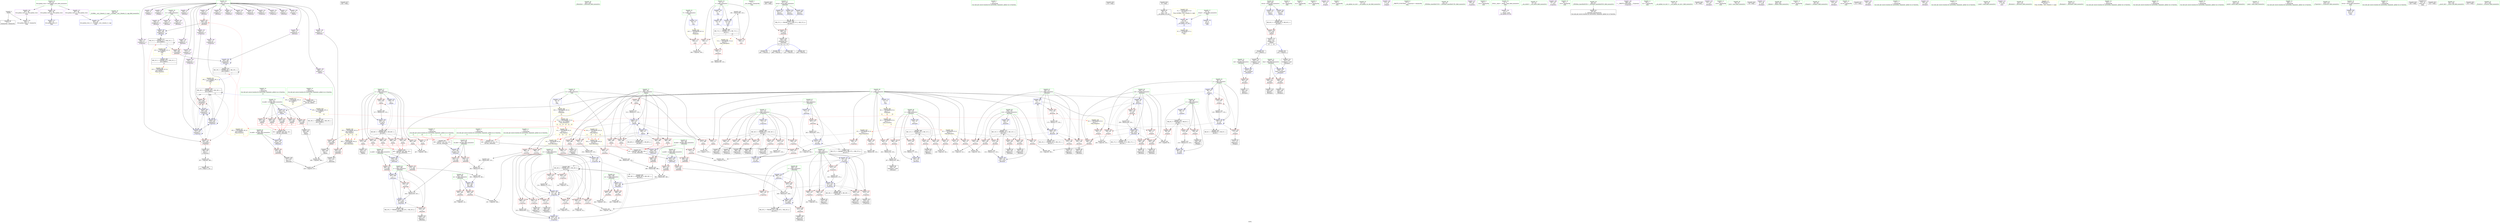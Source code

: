 digraph "SVFG" {
	label="SVFG";

	Node0x55891dbed690 [shape=record,color=grey,label="{NodeID: 0\nNullPtr}"];
	Node0x55891dbed690 -> Node0x55891dc0e1f0[style=solid];
	Node0x55891dbed690 -> Node0x55891dc1b600[style=solid];
	Node0x55891dc47aa0 [shape=record,color=yellow,style=double,label="{NodeID: 526\n19V_1 = ENCHI(MR_19V_0)\npts\{120000 \}\nFun[_Z4joinc]|{|<s1>9|<s2>10|<s3>11|<s4>12}}"];
	Node0x55891dc47aa0 -> Node0x55891dc1abf0[style=dashed];
	Node0x55891dc47aa0:s1 -> Node0x55891dc46eb0[style=dashed,color=red];
	Node0x55891dc47aa0:s2 -> Node0x55891dc46eb0[style=dashed,color=red];
	Node0x55891dc47aa0:s3 -> Node0x55891dc46eb0[style=dashed,color=red];
	Node0x55891dc47aa0:s4 -> Node0x55891dc46eb0[style=dashed,color=red];
	Node0x55891dc280d0 [shape=record,color=grey,label="{NodeID: 443\n473 = cmp(471, 472, )\n}"];
	Node0x55891dc1b400 [shape=record,color=blue,label="{NodeID: 277\n600\<--47\nllvm.global_ctors_0\<--\nGlob }"];
	Node0x55891dc0f0f0 [shape=record,color=red,label="{NodeID: 194\n183\<--138\n\<--x14\n_Z6rotatev\n}"];
	Node0x55891dc0f0f0 -> Node0x55891dc26d50[style=solid];
	Node0x55891dc0c250 [shape=record,color=black,label="{NodeID: 111\n479\<--478\nidxprom4\<--\n_Z4joinc\n}"];
	Node0x55891dc0a2e0 [shape=record,color=green,label="{NodeID: 28\n11\<--12\na\<--a_field_insensitive\nGlob }"];
	Node0x55891dc0a2e0 -> Node0x55891dc113c0[style=solid];
	Node0x55891dc0a2e0 -> Node0x55891dc11490[style=solid];
	Node0x55891dc0a2e0 -> Node0x55891dc11560[style=solid];
	Node0x55891dc0a2e0 -> Node0x55891dc11630[style=solid];
	Node0x55891dc0a2e0 -> Node0x55891dc11700[style=solid];
	Node0x55891dc0a2e0 -> Node0x55891dc117d0[style=solid];
	Node0x55891dc0a2e0 -> Node0x55891dc118a0[style=solid];
	Node0x55891dc0a2e0 -> Node0x55891dc11970[style=solid];
	Node0x55891dc0a2e0 -> Node0x55891dc11a40[style=solid];
	Node0x55891dc0a2e0 -> Node0x55891dc11b10[style=solid];
	Node0x55891dc0a2e0 -> Node0x55891dc11be0[style=solid];
	Node0x55891dc0a2e0 -> Node0x55891dc11cb0[style=solid];
	Node0x55891dc0a2e0 -> Node0x55891dc11d80[style=solid];
	Node0x55891dc0a2e0 -> Node0x55891dc11e50[style=solid];
	Node0x55891dc0a2e0 -> Node0x55891dc11f20[style=solid];
	Node0x55891dc0a2e0 -> Node0x55891dc11ff0[style=solid];
	Node0x55891dc0a2e0 -> Node0x55891dc120c0[style=solid];
	Node0x55891dc0a2e0 -> Node0x55891dc12190[style=solid];
	Node0x55891dc0a2e0 -> Node0x55891dc12260[style=solid];
	Node0x55891dc0a2e0 -> Node0x55891dc12330[style=solid];
	Node0x55891dc6a970 [shape=record,color=black,label="{NodeID: 637\n562 = PHI()\n}"];
	Node0x55891dc3dc90 [shape=record,color=black,label="{NodeID: 471\nMR_21V_2 = PHI(MR_21V_3, MR_21V_1, )\npts\{140000 \}\n|{|<s3>7}}"];
	Node0x55891dc3dc90 -> Node0x55891dc0f840[style=dashed];
	Node0x55891dc3dc90 -> Node0x55891dc1bcb0[style=dashed];
	Node0x55891dc3dc90 -> Node0x55891dc3dc90[style=dashed];
	Node0x55891dc3dc90:s3 -> Node0x55891dc4e640[style=dashed,color=blue];
	Node0x55891dc1cb50 [shape=record,color=blue,label="{NodeID: 305\n353\<--346\nsx.addr\<--sx\n_Z4testiiiic\n}"];
	Node0x55891dc1cb50 -> Node0x55891dc10c90[style=dashed];
	Node0x55891dc1cb50 -> Node0x55891dc10d60[style=dashed];
	Node0x55891dc107b0 [shape=record,color=red,label="{NodeID: 222\n302\<--225\n\<--x\n_Z7gravityv\n}"];
	Node0x55891dc107b0 -> Node0x55891dc0ba30[style=solid];
	Node0x55891dc12260 [shape=record,color=purple,label="{NodeID: 139\n477\<--11\narrayidx\<--a\n_Z4joinc\n}"];
	Node0x55891dc0cd50 [shape=record,color=green,label="{NodeID: 56\n343\<--344\n_Z4testiiiic\<--_Z4testiiiic_field_insensitive\n}"];
	Node0x55891dc25850 [shape=record,color=grey,label="{NodeID: 416\n591 = Binary(590, 119, )\n}"];
	Node0x55891dc25850 -> Node0x55891dc1e140[style=solid];
	Node0x55891dc19d50 [shape=record,color=red,label="{NodeID: 250\n490\<--456\n\<--ch.addr\n_Z4joinc\n|{<s0>9}}"];
	Node0x55891dc19d50:s0 -> Node0x55891dc6b6b0[style=solid,color=red];
	Node0x55891dc139b0 [shape=record,color=red,label="{NodeID: 167\n233\<--15\n\<--n\n_Z7gravityv\n}"];
	Node0x55891dc139b0 -> Node0x55891dc24c50[style=solid];
	Node0x55891dc0e590 [shape=record,color=black,label="{NodeID: 84\n109\<--108\nidxprom\<--\n_Z5inputv\n}"];
	Node0x55891dbf0490 [shape=record,color=green,label="{NodeID: 1\n7\<--1\n__dso_handle\<--dummyObj\nGlob }"];
	Node0x55891dc47b80 [shape=record,color=yellow,style=double,label="{NodeID: 527\n19V_1 = ENCHI(MR_19V_0)\npts\{120000 \}\nFun[_Z5solvev]|{<s0>7|<s1>7}}"];
	Node0x55891dc47b80:s0 -> Node0x55891dc0f770[style=dashed,color=red];
	Node0x55891dc47b80:s1 -> Node0x55891dc3eb90[style=dashed,color=red];
	Node0x55891dc28250 [shape=record,color=grey,label="{NodeID: 444\n416 = cmp(414, 415, )\n}"];
	Node0x55891dc1b500 [shape=record,color=blue,label="{NodeID: 278\n601\<--48\nllvm.global_ctors_1\<--_GLOBAL__sub_I_blando_0_1.cpp\nGlob }"];
	Node0x55891dc0f1c0 [shape=record,color=red,label="{NodeID: 195\n193\<--138\n\<--x14\n_Z6rotatev\n}"];
	Node0x55891dc0f1c0 -> Node0x55891dc0ea70[style=solid];
	Node0x55891dc0c320 [shape=record,color=black,label="{NodeID: 112\n482\<--481\nconv\<--\n_Z4joinc\n}"];
	Node0x55891dc0c320 -> Node0x55891dc283d0[style=solid];
	Node0x55891dc0a3e0 [shape=record,color=green,label="{NodeID: 29\n13\<--14\nb\<--b_field_insensitive\nGlob }"];
	Node0x55891dc0a3e0 -> Node0x55891dc12400[style=solid];
	Node0x55891dc0a3e0 -> Node0x55891dc124d0[style=solid];
	Node0x55891dc0a3e0 -> Node0x55891dc125a0[style=solid];
	Node0x55891dc0a3e0 -> Node0x55891dc12670[style=solid];
	Node0x55891dc6aa40 [shape=record,color=black,label="{NodeID: 638\n565 = PHI()\n}"];
	Node0x55891dc3e190 [shape=record,color=black,label="{NodeID: 472\nMR_15V_3 = PHI(MR_15V_4, MR_15V_2, )\npts\{139 \}\n}"];
	Node0x55891dc3e190 -> Node0x55891dc0f0f0[style=dashed];
	Node0x55891dc3e190 -> Node0x55891dc0f1c0[style=dashed];
	Node0x55891dc3e190 -> Node0x55891dc0f290[style=dashed];
	Node0x55891dc3e190 -> Node0x55891dc0f360[style=dashed];
	Node0x55891dc3e190 -> Node0x55891dc1c260[style=dashed];
	Node0x55891dc1cc20 [shape=record,color=blue,label="{NodeID: 306\n355\<--347\nsy.addr\<--sy\n_Z4testiiiic\n}"];
	Node0x55891dc1cc20 -> Node0x55891dc10e30[style=dashed];
	Node0x55891dc1cc20 -> Node0x55891dc18e20[style=dashed];
	Node0x55891dc10880 [shape=record,color=red,label="{NodeID: 223\n313\<--225\n\<--x\n_Z7gravityv\n}"];
	Node0x55891dc10880 -> Node0x55891dc0bbd0[style=solid];
	Node0x55891dc12330 [shape=record,color=purple,label="{NodeID: 140\n480\<--11\narrayidx5\<--a\n_Z4joinc\n}"];
	Node0x55891dc12330 -> Node0x55891dc1abf0[style=solid];
	Node0x55891dc0ce50 [shape=record,color=green,label="{NodeID: 57\n351\<--352\nretval\<--retval_field_insensitive\n_Z4testiiiic\n}"];
	Node0x55891dc0ce50 -> Node0x55891dc10bc0[style=solid];
	Node0x55891dc0ce50 -> Node0x55891dc1d100[style=solid];
	Node0x55891dc0ce50 -> Node0x55891dc1d440[style=solid];
	Node0x55891dc0ce50 -> Node0x55891dc1d780[style=solid];
	Node0x55891dc38210 [shape=record,color=yellow,style=double,label="{NodeID: 500\n4V_1 = ENCHI(MR_4V_0)\npts\{17 \}\nFun[_Z4testiiiic]}"];
	Node0x55891dc38210 -> Node0x55891dc13b50[style=dashed];
	Node0x55891dc38210 -> Node0x55891dc13c20[style=dashed];
	Node0x55891dc259d0 [shape=record,color=grey,label="{NodeID: 417\n328 = Binary(327, 119, )\n}"];
	Node0x55891dc259d0 -> Node0x55891dc1ca80[style=solid];
	Node0x55891dc19e20 [shape=record,color=red,label="{NodeID: 251\n495\<--456\n\<--ch.addr\n_Z4joinc\n|{<s0>10}}"];
	Node0x55891dc19e20:s0 -> Node0x55891dc6b6b0[style=solid,color=red];
	Node0x55891dc13a80 [shape=record,color=red,label="{NodeID: 168\n236\<--15\n\<--n\n_Z7gravityv\n}"];
	Node0x55891dc13a80 -> Node0x55891dc24990[style=solid];
	Node0x55891dc0e660 [shape=record,color=black,label="{NodeID: 85\n112\<--111\nidxprom4\<--\n_Z5inputv\n}"];
	Node0x55891dc08160 [shape=record,color=green,label="{NodeID: 2\n9\<--1\n\<--dummyObj\nCan only get source location for instruction, argument, global var or function.}"];
	Node0x55891dc47c90 [shape=record,color=yellow,style=double,label="{NodeID: 528\n21V_1 = ENCHI(MR_21V_0)\npts\{140000 \}\nFun[_Z5solvev]|{<s0>7}}"];
	Node0x55891dc47c90:s0 -> Node0x55891dc3dc90[style=dashed,color=red];
	Node0x55891dc283d0 [shape=record,color=grey,label="{NodeID: 445\n485 = cmp(482, 484, )\n}"];
	Node0x55891dc1b600 [shape=record,color=blue, style = dotted,label="{NodeID: 279\n602\<--3\nllvm.global_ctors_2\<--dummyVal\nGlob }"];
	Node0x55891dc0f290 [shape=record,color=red,label="{NodeID: 196\n200\<--138\n\<--x14\n_Z6rotatev\n}"];
	Node0x55891dc0f290 -> Node0x55891dc0ec10[style=solid];
	Node0x55891dc0c3f0 [shape=record,color=black,label="{NodeID: 113\n484\<--483\nconv6\<--\n_Z4joinc\n}"];
	Node0x55891dc0c3f0 -> Node0x55891dc283d0[style=solid];
	Node0x55891dc0a4e0 [shape=record,color=green,label="{NodeID: 30\n15\<--17\nn\<--n_field_insensitive\nGlob }"];
	Node0x55891dc0a4e0 -> Node0x55891dc13330[style=solid];
	Node0x55891dc0a4e0 -> Node0x55891dc13400[style=solid];
	Node0x55891dc0a4e0 -> Node0x55891dc134d0[style=solid];
	Node0x55891dc0a4e0 -> Node0x55891dc135a0[style=solid];
	Node0x55891dc0a4e0 -> Node0x55891dc13670[style=solid];
	Node0x55891dc0a4e0 -> Node0x55891dc13740[style=solid];
	Node0x55891dc0a4e0 -> Node0x55891dc13810[style=solid];
	Node0x55891dc0a4e0 -> Node0x55891dc138e0[style=solid];
	Node0x55891dc0a4e0 -> Node0x55891dc139b0[style=solid];
	Node0x55891dc0a4e0 -> Node0x55891dc13a80[style=solid];
	Node0x55891dc0a4e0 -> Node0x55891dc13b50[style=solid];
	Node0x55891dc0a4e0 -> Node0x55891dc13c20[style=solid];
	Node0x55891dc0a4e0 -> Node0x55891dc13cf0[style=solid];
	Node0x55891dc0a4e0 -> Node0x55891dc13dc0[style=solid];
	Node0x55891dc0a4e0 -> Node0x55891dc1b000[style=solid];
	Node0x55891dc6ab10 [shape=record,color=black,label="{NodeID: 639\n579 = PHI()\n}"];
	Node0x55891dc3e690 [shape=record,color=black,label="{NodeID: 473\nMR_17V_2 = PHI(MR_17V_4, MR_17V_1, )\npts\{141 \}\n}"];
	Node0x55891dc3e690 -> Node0x55891dc1bff0[style=dashed];
	Node0x55891dc1ccf0 [shape=record,color=blue,label="{NodeID: 307\n357\<--348\ndx.addr\<--dx\n_Z4testiiiic\n}"];
	Node0x55891dc1ccf0 -> Node0x55891dc18eb0[style=dashed];
	Node0x55891dc1ccf0 -> Node0x55891dc18f80[style=dashed];
	Node0x55891dc10950 [shape=record,color=red,label="{NodeID: 224\n322\<--225\n\<--x\n_Z7gravityv\n}"];
	Node0x55891dc10950 -> Node0x55891dc25fd0[style=solid];
	Node0x55891dc12400 [shape=record,color=purple,label="{NodeID: 141\n163\<--13\narrayidx7\<--b\n_Z6rotatev\n}"];
	Node0x55891dc0cf20 [shape=record,color=green,label="{NodeID: 58\n353\<--354\nsx.addr\<--sx.addr_field_insensitive\n_Z4testiiiic\n}"];
	Node0x55891dc0cf20 -> Node0x55891dc10c90[style=solid];
	Node0x55891dc0cf20 -> Node0x55891dc10d60[style=solid];
	Node0x55891dc0cf20 -> Node0x55891dc1cb50[style=solid];
	Node0x55891dc38320 [shape=record,color=yellow,style=double,label="{NodeID: 501\n35V_1 = ENCHI(MR_35V_0)\npts\{19 \}\nFun[_Z4testiiiic]}"];
	Node0x55891dc38320 -> Node0x55891dc13e90[style=dashed];
	Node0x55891dc38320 -> Node0x55891dc13f60[style=dashed];
	Node0x55891dc38320 -> Node0x55891dc14030[style=dashed];
	Node0x55891dc25b50 [shape=record,color=grey,label="{NodeID: 418\n388 = Binary(387, 119, )\n}"];
	Node0x55891dc25b50 -> Node0x55891dc25cd0[style=solid];
	Node0x55891dc19ef0 [shape=record,color=red,label="{NodeID: 252\n500\<--456\n\<--ch.addr\n_Z4joinc\n|{<s0>11}}"];
	Node0x55891dc19ef0:s0 -> Node0x55891dc6b6b0[style=solid,color=red];
	Node0x55891dc13b50 [shape=record,color=red,label="{NodeID: 169\n396\<--15\n\<--n\n_Z4testiiiic\n}"];
	Node0x55891dc13b50 -> Node0x55891dc27950[style=solid];
	Node0x55891dc0e730 [shape=record,color=black,label="{NodeID: 86\n155\<--154\nidxprom\<--\n_Z6rotatev\n}"];
	Node0x55891dc083c0 [shape=record,color=green,label="{NodeID: 3\n16\<--1\n\<--dummyObj\nCan only get source location for instruction, argument, global var or function.|{<s0>9|<s1>10}}"];
	Node0x55891dc083c0:s0 -> Node0x55891dc6b2b0[style=solid,color=red];
	Node0x55891dc083c0:s1 -> Node0x55891dc6b4b0[style=solid,color=red];
	Node0x55891dc47d70 [shape=record,color=yellow,style=double,label="{NodeID: 529\n4V_1 = ENCHI(MR_4V_0)\npts\{17 \}\nFun[_Z5solvev]|{<s0>7|<s1>8}}"];
	Node0x55891dc47d70:s0 -> Node0x55891dc48230[style=dashed,color=red];
	Node0x55891dc47d70:s1 -> Node0x55891dc47340[style=dashed,color=red];
	Node0x55891dc28550 [shape=record,color=grey,label="{NodeID: 446\n191 = cmp(189, 190, )\n}"];
	Node0x55891dc1b700 [shape=record,color=blue,label="{NodeID: 280\n8\<--80\n_ZL2pi\<--conv\n__cxx_global_var_init.1\n|{<s0>25}}"];
	Node0x55891dc1b700:s0 -> Node0x55891dc4eac0[style=dashed,color=blue];
	Node0x55891dc0f360 [shape=record,color=red,label="{NodeID: 197\n213\<--138\n\<--x14\n_Z6rotatev\n}"];
	Node0x55891dc0f360 -> Node0x55891dc26a50[style=solid];
	Node0x55891dc0c4c0 [shape=record,color=black,label="{NodeID: 114\n452\<--522\n_Z4joinc_ret\<--\n_Z4joinc\n|{<s0>13|<s1>14}}"];
	Node0x55891dc0c4c0:s0 -> Node0x55891dc6a2b0[style=solid,color=blue];
	Node0x55891dc0c4c0:s1 -> Node0x55891dc6a440[style=solid,color=blue];
	Node0x55891dc0a5e0 [shape=record,color=green,label="{NodeID: 31\n18\<--19\nk\<--k_field_insensitive\nGlob }"];
	Node0x55891dc0a5e0 -> Node0x55891dc13e90[style=solid];
	Node0x55891dc0a5e0 -> Node0x55891dc13f60[style=solid];
	Node0x55891dc0a5e0 -> Node0x55891dc14030[style=solid];
	Node0x55891dc0a5e0 -> Node0x55891dc1b100[style=solid];
	Node0x55891dc6ac10 [shape=record,color=black,label="{NodeID: 640\n346 = PHI(488, 493, 498, 503, )\n0th arg _Z4testiiiic }"];
	Node0x55891dc6ac10 -> Node0x55891dc1cb50[style=solid];
	Node0x55891dc3eb90 [shape=record,color=black,label="{NodeID: 474\nMR_19V_2 = PHI(MR_19V_3, MR_19V_1, )\npts\{120000 \}\n|{|<s2>7}}"];
	Node0x55891dc3eb90 -> Node0x55891dc1c0c0[style=dashed];
	Node0x55891dc3eb90 -> Node0x55891dc3eb90[style=dashed];
	Node0x55891dc3eb90:s2 -> Node0x55891dc4e4e0[style=dashed,color=blue];
	Node0x55891dc1cdc0 [shape=record,color=blue,label="{NodeID: 308\n359\<--349\ndy.addr\<--dy\n_Z4testiiiic\n}"];
	Node0x55891dc1cdc0 -> Node0x55891dc19050[style=dashed];
	Node0x55891dc1cdc0 -> Node0x55891dc19120[style=dashed];
	Node0x55891dc10a20 [shape=record,color=red,label="{NodeID: 225\n265\<--264\n\<--arrayidx12\n_Z7gravityv\n}"];
	Node0x55891dc10a20 -> Node0x55891dc0b7c0[style=solid];
	Node0x55891dc124d0 [shape=record,color=purple,label="{NodeID: 142\n169\<--13\narrayidx10\<--b\n_Z6rotatev\n}"];
	Node0x55891dc124d0 -> Node0x55891dc1bcb0[style=solid];
	Node0x55891dc0cff0 [shape=record,color=green,label="{NodeID: 59\n355\<--356\nsy.addr\<--sy.addr_field_insensitive\n_Z4testiiiic\n}"];
	Node0x55891dc0cff0 -> Node0x55891dc10e30[style=solid];
	Node0x55891dc0cff0 -> Node0x55891dc18e20[style=solid];
	Node0x55891dc0cff0 -> Node0x55891dc1cc20[style=solid];
	Node0x55891dc25cd0 [shape=record,color=grey,label="{NodeID: 419\n389 = Binary(386, 388, )\n}"];
	Node0x55891dc25cd0 -> Node0x55891dc25e50[style=solid];
	Node0x55891dc19fc0 [shape=record,color=red,label="{NodeID: 253\n505\<--456\n\<--ch.addr\n_Z4joinc\n|{<s0>12}}"];
	Node0x55891dc19fc0:s0 -> Node0x55891dc6b6b0[style=solid,color=red];
	Node0x55891dc13c20 [shape=record,color=red,label="{NodeID: 170\n403\<--15\n\<--n\n_Z4testiiiic\n}"];
	Node0x55891dc13c20 -> Node0x55891dc286d0[style=solid];
	Node0x55891dc0e800 [shape=record,color=black,label="{NodeID: 87\n158\<--157\nidxprom4\<--\n_Z6rotatev\n}"];
	Node0x55891dc08680 [shape=record,color=green,label="{NodeID: 4\n24\<--1\n.str\<--dummyObj\nGlob }"];
	Node0x55891dc47e50 [shape=record,color=yellow,style=double,label="{NodeID: 530\n4V_1 = ENCHI(MR_4V_0)\npts\{17 \}\nFun[_Z5inputv]}"];
	Node0x55891dc47e50 -> Node0x55891dc13330[style=dashed];
	Node0x55891dc47e50 -> Node0x55891dc13400[style=dashed];
	Node0x55891dc286d0 [shape=record,color=grey,label="{NodeID: 447\n404 = cmp(402, 403, )\n}"];
	Node0x55891dc1b7d0 [shape=record,color=blue,label="{NodeID: 281\n88\<--16\nx\<--\n_Z5inputv\n}"];
	Node0x55891dc1b7d0 -> Node0x55891dc386a0[style=dashed];
	Node0x55891dc0f430 [shape=record,color=red,label="{NodeID: 198\n189\<--140\n\<--y18\n_Z6rotatev\n}"];
	Node0x55891dc0f430 -> Node0x55891dc28550[style=solid];
	Node0x55891dc0c590 [shape=record,color=black,label="{NodeID: 115\n533\<--531\nfrombool\<--call\n_Z6outputv\n}"];
	Node0x55891dc0c590 -> Node0x55891dc1de00[style=solid];
	Node0x55891dc0a6e0 [shape=record,color=green,label="{NodeID: 32\n20\<--21\nT\<--T_field_insensitive\nGlob }"];
	Node0x55891dc0a6e0 -> Node0x55891dc14100[style=solid];
	Node0x55891dc0a6e0 -> Node0x55891dc1b200[style=solid];
	Node0x55891dc6b0b0 [shape=record,color=black,label="{NodeID: 641\n347 = PHI(489, 494, 499, 504, )\n1st arg _Z4testiiiic }"];
	Node0x55891dc6b0b0 -> Node0x55891dc1cc20[style=solid];
	Node0x55891dc1ce90 [shape=record,color=blue,label="{NodeID: 309\n361\<--350\nch.addr\<--ch\n_Z4testiiiic\n}"];
	Node0x55891dc1ce90 -> Node0x55891dc191f0[style=dashed];
	Node0x55891dc10af0 [shape=record,color=red,label="{NodeID: 226\n301\<--300\n\<--arrayidx20\n_Z7gravityv\n}"];
	Node0x55891dc10af0 -> Node0x55891dc1c740[style=solid];
	Node0x55891dc125a0 [shape=record,color=purple,label="{NodeID: 143\n195\<--13\narrayidx23\<--b\n_Z6rotatev\n}"];
	Node0x55891dc0d0c0 [shape=record,color=green,label="{NodeID: 60\n357\<--358\ndx.addr\<--dx.addr_field_insensitive\n_Z4testiiiic\n}"];
	Node0x55891dc0d0c0 -> Node0x55891dc18eb0[style=solid];
	Node0x55891dc0d0c0 -> Node0x55891dc18f80[style=solid];
	Node0x55891dc0d0c0 -> Node0x55891dc1ccf0[style=solid];
	Node0x55891dc25e50 [shape=record,color=grey,label="{NodeID: 420\n390 = Binary(385, 389, )\n}"];
	Node0x55891dc25e50 -> Node0x55891dc1d030[style=solid];
	Node0x55891dc1a090 [shape=record,color=red,label="{NodeID: 254\n465\<--458\n\<--x\n_Z4joinc\n}"];
	Node0x55891dc1a090 -> Node0x55891dc27650[style=solid];
	Node0x55891dc13cf0 [shape=record,color=red,label="{NodeID: 171\n466\<--15\n\<--n\n_Z4joinc\n}"];
	Node0x55891dc13cf0 -> Node0x55891dc27650[style=solid];
	Node0x55891dc0e8d0 [shape=record,color=black,label="{NodeID: 88\n162\<--161\nidxprom6\<--\n_Z6rotatev\n}"];
	Node0x55891dc08710 [shape=record,color=green,label="{NodeID: 5\n26\<--1\n.str.2\<--dummyObj\nGlob }"];
	Node0x55891dc28850 [shape=record,color=grey,label="{NodeID: 448\n279 = cmp(278, 16, )\n}"];
	Node0x55891dc1b8a0 [shape=record,color=blue,label="{NodeID: 282\n90\<--16\ny\<--\n_Z5inputv\n}"];
	Node0x55891dc1b8a0 -> Node0x55891dc146b0[style=dashed];
	Node0x55891dc1b8a0 -> Node0x55891dc14780[style=dashed];
	Node0x55891dc1b8a0 -> Node0x55891dc14850[style=dashed];
	Node0x55891dc1b8a0 -> Node0x55891dc1b970[style=dashed];
	Node0x55891dc1b8a0 -> Node0x55891dc38790[style=dashed];
	Node0x55891dc0f500 [shape=record,color=red,label="{NodeID: 199\n196\<--140\n\<--y18\n_Z6rotatev\n}"];
	Node0x55891dc0f500 -> Node0x55891dc0eb40[style=solid];
	Node0x55891dc10fb0 [shape=record,color=black,label="{NodeID: 116\n537\<--535\nfrombool2\<--call1\n_Z6outputv\n}"];
	Node0x55891dc10fb0 -> Node0x55891dc1ded0[style=solid];
	Node0x55891dc0a7e0 [shape=record,color=green,label="{NodeID: 33\n22\<--23\nI\<--I_field_insensitive\nGlob }"];
	Node0x55891dc0a7e0 -> Node0x55891dc141d0[style=solid];
	Node0x55891dc0a7e0 -> Node0x55891dc142a0[style=solid];
	Node0x55891dc0a7e0 -> Node0x55891dc14370[style=solid];
	Node0x55891dc0a7e0 -> Node0x55891dc1b300[style=solid];
	Node0x55891dc0a7e0 -> Node0x55891dc1e070[style=solid];
	Node0x55891dc0a7e0 -> Node0x55891dc1e140[style=solid];
	Node0x55891dc6b2b0 [shape=record,color=black,label="{NodeID: 642\n348 = PHI(16, 119, 119, 119, )\n2nd arg _Z4testiiiic }"];
	Node0x55891dc6b2b0 -> Node0x55891dc1ccf0[style=solid];
	Node0x55891dc1cf60 [shape=record,color=blue,label="{NodeID: 310\n363\<--383\nex\<--add\n_Z4testiiiic\n}"];
	Node0x55891dc1cf60 -> Node0x55891dc192c0[style=dashed];
	Node0x55891dc1cf60 -> Node0x55891dc19390[style=dashed];
	Node0x55891dc10bc0 [shape=record,color=red,label="{NodeID: 227\n448\<--351\n\<--retval\n_Z4testiiiic\n}"];
	Node0x55891dc10bc0 -> Node0x55891dc0c0b0[style=solid];
	Node0x55891dc12670 [shape=record,color=purple,label="{NodeID: 144\n198\<--13\narrayidx25\<--b\n_Z6rotatev\n}"];
	Node0x55891dc12670 -> Node0x55891dc0f840[style=solid];
	Node0x55891dc0d190 [shape=record,color=green,label="{NodeID: 61\n359\<--360\ndy.addr\<--dy.addr_field_insensitive\n_Z4testiiiic\n}"];
	Node0x55891dc0d190 -> Node0x55891dc19050[style=solid];
	Node0x55891dc0d190 -> Node0x55891dc19120[style=solid];
	Node0x55891dc0d190 -> Node0x55891dc1cdc0[style=solid];
	Node0x55891dc25fd0 [shape=record,color=grey,label="{NodeID: 421\n323 = Binary(322, 275, )\n}"];
	Node0x55891dc25fd0 -> Node0x55891dc1c9b0[style=solid];
	Node0x55891dc1a160 [shape=record,color=red,label="{NodeID: 255\n475\<--458\n\<--x\n_Z4joinc\n}"];
	Node0x55891dc1a160 -> Node0x55891dc0c180[style=solid];
	Node0x55891dc13dc0 [shape=record,color=red,label="{NodeID: 172\n472\<--15\n\<--n\n_Z4joinc\n}"];
	Node0x55891dc13dc0 -> Node0x55891dc280d0[style=solid];
	Node0x55891dc0e9a0 [shape=record,color=black,label="{NodeID: 89\n168\<--167\nidxprom9\<--sub8\n_Z6rotatev\n}"];
	Node0x55891dc087a0 [shape=record,color=green,label="{NodeID: 6\n28\<--1\n.str.3\<--dummyObj\nGlob }"];
	Node0x55891dc289d0 [shape=record,color=grey,label="{NodeID: 449\n106 = cmp(104, 105, )\n}"];
	Node0x55891dc1b970 [shape=record,color=blue,label="{NodeID: 283\n90\<--118\ny\<--inc\n_Z5inputv\n}"];
	Node0x55891dc1b970 -> Node0x55891dc146b0[style=dashed];
	Node0x55891dc1b970 -> Node0x55891dc14780[style=dashed];
	Node0x55891dc1b970 -> Node0x55891dc14850[style=dashed];
	Node0x55891dc1b970 -> Node0x55891dc1b970[style=dashed];
	Node0x55891dc1b970 -> Node0x55891dc38790[style=dashed];
	Node0x55891dc0f5d0 [shape=record,color=red,label="{NodeID: 200\n203\<--140\n\<--y18\n_Z6rotatev\n}"];
	Node0x55891dc0f5d0 -> Node0x55891dc0ece0[style=solid];
	Node0x55891dc11080 [shape=record,color=black,label="{NodeID: 117\n546\<--545\ntobool\<--\n_Z6outputv\n}"];
	Node0x55891dc0a8e0 [shape=record,color=green,label="{NodeID: 34\n46\<--50\nllvm.global_ctors\<--llvm.global_ctors_field_insensitive\nGlob }"];
	Node0x55891dc0a8e0 -> Node0x55891dc13030[style=solid];
	Node0x55891dc0a8e0 -> Node0x55891dc13130[style=solid];
	Node0x55891dc0a8e0 -> Node0x55891dc13230[style=solid];
	Node0x55891dc6b4b0 [shape=record,color=black,label="{NodeID: 643\n349 = PHI(119, 16, 119, 275, )\n3rd arg _Z4testiiiic }"];
	Node0x55891dc6b4b0 -> Node0x55891dc1cdc0[style=solid];
	Node0x55891dc1d030 [shape=record,color=blue,label="{NodeID: 311\n365\<--390\ney\<--add3\n_Z4testiiiic\n}"];
	Node0x55891dc1d030 -> Node0x55891dc19460[style=dashed];
	Node0x55891dc1d030 -> Node0x55891dc19530[style=dashed];
	Node0x55891dc10c90 [shape=record,color=red,label="{NodeID: 228\n378\<--353\n\<--sx.addr\n_Z4testiiiic\n}"];
	Node0x55891dc10c90 -> Node0x55891dc26bd0[style=solid];
	Node0x55891dc12740 [shape=record,color=purple,label="{NodeID: 145\n92\<--24\n\<--.str\n_Z5inputv\n}"];
	Node0x55891dc0d260 [shape=record,color=green,label="{NodeID: 62\n361\<--362\nch.addr\<--ch.addr_field_insensitive\n_Z4testiiiic\n}"];
	Node0x55891dc0d260 -> Node0x55891dc191f0[style=solid];
	Node0x55891dc0d260 -> Node0x55891dc1ce90[style=solid];
	Node0x55891dc26150 [shape=record,color=grey,label="{NodeID: 422\n118 = Binary(117, 119, )\n}"];
	Node0x55891dc26150 -> Node0x55891dc1b970[style=solid];
	Node0x55891dc1a230 [shape=record,color=red,label="{NodeID: 256\n488\<--458\n\<--x\n_Z4joinc\n|{<s0>9}}"];
	Node0x55891dc1a230:s0 -> Node0x55891dc6ac10[style=solid,color=red];
	Node0x55891dc13e90 [shape=record,color=red,label="{NodeID: 173\n380\<--18\n\<--k\n_Z4testiiiic\n}"];
	Node0x55891dc13e90 -> Node0x55891dc265d0[style=solid];
	Node0x55891dc0ea70 [shape=record,color=black,label="{NodeID: 90\n194\<--193\nidxprom22\<--\n_Z6rotatev\n}"];
	Node0x55891dc08830 [shape=record,color=green,label="{NodeID: 7\n30\<--1\n.str.4\<--dummyObj\nGlob }"];
	Node0x55891dc28b50 [shape=record,color=grey,label="{NodeID: 450\n100 = cmp(98, 99, )\n}"];
	Node0x55891dc1ba40 [shape=record,color=blue,label="{NodeID: 284\n88\<--124\nx\<--inc8\n_Z5inputv\n}"];
	Node0x55891dc1ba40 -> Node0x55891dc386a0[style=dashed];
	Node0x55891dc0f6a0 [shape=record,color=red,label="{NodeID: 201\n208\<--140\n\<--y18\n_Z6rotatev\n}"];
	Node0x55891dc0f6a0 -> Node0x55891dc26450[style=solid];
	Node0x55891dc11150 [shape=record,color=black,label="{NodeID: 118\n549\<--548\ntobool4\<--\n_Z6outputv\n}"];
	Node0x55891dc0a9e0 [shape=record,color=green,label="{NodeID: 35\n51\<--52\n__cxx_global_var_init\<--__cxx_global_var_init_field_insensitive\n}"];
	Node0x55891dc6b6b0 [shape=record,color=black,label="{NodeID: 644\n350 = PHI(490, 495, 500, 505, )\n4th arg _Z4testiiiic }"];
	Node0x55891dc6b6b0 -> Node0x55891dc1ce90[style=solid];
	Node0x55891dc1d100 [shape=record,color=blue,label="{NodeID: 312\n351\<--271\nretval\<--\n_Z4testiiiic\n}"];
	Node0x55891dc1d100 -> Node0x55891dc41d90[style=dashed];
	Node0x55891dc10d60 [shape=record,color=red,label="{NodeID: 229\n408\<--353\n\<--sx.addr\n_Z4testiiiic\n}"];
	Node0x55891dc10d60 -> Node0x55891dc1d1d0[style=solid];
	Node0x55891dc12810 [shape=record,color=purple,label="{NodeID: 146\n114\<--26\n\<--.str.2\n_Z5inputv\n}"];
	Node0x55891dc0d330 [shape=record,color=green,label="{NodeID: 63\n363\<--364\nex\<--ex_field_insensitive\n_Z4testiiiic\n}"];
	Node0x55891dc0d330 -> Node0x55891dc192c0[style=solid];
	Node0x55891dc0d330 -> Node0x55891dc19390[style=solid];
	Node0x55891dc0d330 -> Node0x55891dc1cf60[style=solid];
	Node0x55891dc262d0 [shape=record,color=grey,label="{NodeID: 423\n124 = Binary(123, 119, )\n}"];
	Node0x55891dc262d0 -> Node0x55891dc1ba40[style=solid];
	Node0x55891dc1a300 [shape=record,color=red,label="{NodeID: 257\n493\<--458\n\<--x\n_Z4joinc\n|{<s0>10}}"];
	Node0x55891dc1a300:s0 -> Node0x55891dc6ac10[style=solid,color=red];
	Node0x55891dc13f60 [shape=record,color=red,label="{NodeID: 174\n387\<--18\n\<--k\n_Z4testiiiic\n}"];
	Node0x55891dc13f60 -> Node0x55891dc25b50[style=solid];
	Node0x55891dc0eb40 [shape=record,color=black,label="{NodeID: 91\n197\<--196\nidxprom24\<--\n_Z6rotatev\n}"];
	Node0x55891dc09070 [shape=record,color=green,label="{NodeID: 8\n32\<--1\n__PRETTY_FUNCTION__._Z7gravityv\<--dummyObj\nGlob }"];
	Node0x55891dc48230 [shape=record,color=yellow,style=double,label="{NodeID: 534\n4V_1 = ENCHI(MR_4V_0)\npts\{17 \}\nFun[_Z6rotatev]}"];
	Node0x55891dc48230 -> Node0x55891dc134d0[style=dashed];
	Node0x55891dc48230 -> Node0x55891dc135a0[style=dashed];
	Node0x55891dc48230 -> Node0x55891dc13670[style=dashed];
	Node0x55891dc48230 -> Node0x55891dc13740[style=dashed];
	Node0x55891dc48230 -> Node0x55891dc13810[style=dashed];
	Node0x55891dc28cd0 [shape=record,color=grey,label="{NodeID: 451\n146 = cmp(144, 145, )\n}"];
	Node0x55891dc1bb10 [shape=record,color=blue,label="{NodeID: 285\n134\<--16\nx\<--\n_Z6rotatev\n}"];
	Node0x55891dc1bb10 -> Node0x55891dc3d290[style=dashed];
	Node0x55891dc0f770 [shape=record,color=red,label="{NodeID: 202\n160\<--159\n\<--arrayidx5\n_Z6rotatev\n}"];
	Node0x55891dc0f770 -> Node0x55891dc1bcb0[style=solid];
	Node0x55891dc11220 [shape=record,color=black,label="{NodeID: 119\n559\<--558\ntobool9\<--\n_Z6outputv\n}"];
	Node0x55891dc0aae0 [shape=record,color=green,label="{NodeID: 36\n55\<--56\n_ZNSt8ios_base4InitC1Ev\<--_ZNSt8ios_base4InitC1Ev_field_insensitive\n}"];
	Node0x55891dc6b8b0 [shape=record,color=black,label="{NodeID: 645\n453 = PHI(532, 536, )\n0th arg _Z4joinc }"];
	Node0x55891dc6b8b0 -> Node0x55891dc1d850[style=solid];
	Node0x55891dc1d1d0 [shape=record,color=blue,label="{NodeID: 313\n367\<--408\nx\<--\n_Z4testiiiic\n}"];
	Node0x55891dc1d1d0 -> Node0x55891dc19600[style=dashed];
	Node0x55891dc1d1d0 -> Node0x55891dc196d0[style=dashed];
	Node0x55891dc1d1d0 -> Node0x55891dc1d510[style=dashed];
	Node0x55891dc1d1d0 -> Node0x55891dc42290[style=dashed];
	Node0x55891dc10e30 [shape=record,color=red,label="{NodeID: 230\n385\<--355\n\<--sy.addr\n_Z4testiiiic\n}"];
	Node0x55891dc10e30 -> Node0x55891dc25e50[style=solid];
	Node0x55891dc128e0 [shape=record,color=purple,label="{NodeID: 147\n286\<--28\n\<--.str.3\n_Z7gravityv\n}"];
	Node0x55891dc0d400 [shape=record,color=green,label="{NodeID: 64\n365\<--366\ney\<--ey_field_insensitive\n_Z4testiiiic\n}"];
	Node0x55891dc0d400 -> Node0x55891dc19460[style=solid];
	Node0x55891dc0d400 -> Node0x55891dc19530[style=solid];
	Node0x55891dc0d400 -> Node0x55891dc1d030[style=solid];
	Node0x55891dc26450 [shape=record,color=grey,label="{NodeID: 424\n209 = Binary(208, 119, )\n}"];
	Node0x55891dc26450 -> Node0x55891dc1c190[style=solid];
	Node0x55891dc1a3d0 [shape=record,color=red,label="{NodeID: 258\n498\<--458\n\<--x\n_Z4joinc\n|{<s0>11}}"];
	Node0x55891dc1a3d0:s0 -> Node0x55891dc6ac10[style=solid,color=red];
	Node0x55891dc14030 [shape=record,color=red,label="{NodeID: 175\n415\<--18\n\<--k\n_Z4testiiiic\n}"];
	Node0x55891dc14030 -> Node0x55891dc28250[style=solid];
	Node0x55891dc0ec10 [shape=record,color=black,label="{NodeID: 92\n201\<--200\nidxprom26\<--\n_Z6rotatev\n}"];
	Node0x55891dc09100 [shape=record,color=green,label="{NodeID: 9\n34\<--1\n.str.5\<--dummyObj\nGlob }"];
	Node0x55891dc28e50 [shape=record,color=grey,label="{NodeID: 452\n152 = cmp(150, 151, )\n}"];
	Node0x55891dc1bbe0 [shape=record,color=blue,label="{NodeID: 286\n136\<--16\ny\<--\n_Z6rotatev\n}"];
	Node0x55891dc1bbe0 -> Node0x55891dc14c60[style=dashed];
	Node0x55891dc1bbe0 -> Node0x55891dc14d30[style=dashed];
	Node0x55891dc1bbe0 -> Node0x55891dc0ef50[style=dashed];
	Node0x55891dc1bbe0 -> Node0x55891dc0f020[style=dashed];
	Node0x55891dc1bbe0 -> Node0x55891dc1bd80[style=dashed];
	Node0x55891dc1bbe0 -> Node0x55891dc3d790[style=dashed];
	Node0x55891dc0f840 [shape=record,color=red,label="{NodeID: 203\n199\<--198\n\<--arrayidx25\n_Z6rotatev\n}"];
	Node0x55891dc0f840 -> Node0x55891dc1c0c0[style=solid];
	Node0x55891dc112f0 [shape=record,color=purple,label="{NodeID: 120\n57\<--4\n\<--_ZStL8__ioinit\n__cxx_global_var_init\n}"];
	Node0x55891dc0abe0 [shape=record,color=green,label="{NodeID: 37\n61\<--62\n__cxa_atexit\<--__cxa_atexit_field_insensitive\n}"];
	Node0x55891dc6c060 [shape=record,color=black,label="{NodeID: 646\n501 = PHI(345, )\n}"];
	Node0x55891dc40990 [shape=record,color=black,label="{NodeID: 480\nMR_26V_4 = PHI(MR_26V_5, MR_26V_3, )\npts\{224 \}\n}"];
	Node0x55891dc40990 -> Node0x55891dc0fec0[style=dashed];
	Node0x55891dc40990 -> Node0x55891dc0ff90[style=dashed];
	Node0x55891dc40990 -> Node0x55891dc10060[style=dashed];
	Node0x55891dc40990 -> Node0x55891dc10130[style=dashed];
	Node0x55891dc40990 -> Node0x55891dc10200[style=dashed];
	Node0x55891dc40990 -> Node0x55891dc102d0[style=dashed];
	Node0x55891dc40990 -> Node0x55891dc103a0[style=dashed];
	Node0x55891dc40990 -> Node0x55891dc10470[style=dashed];
	Node0x55891dc40990 -> Node0x55891dc1c670[style=dashed];
	Node0x55891dc40990 -> Node0x55891dc1c810[style=dashed];
	Node0x55891dc40990 -> Node0x55891dc3aa90[style=dashed];
	Node0x55891dc40990 -> Node0x55891dc40990[style=dashed];
	Node0x55891dc1d2a0 [shape=record,color=blue,label="{NodeID: 314\n369\<--410\ny\<--\n_Z4testiiiic\n}"];
	Node0x55891dc1d2a0 -> Node0x55891dc197a0[style=dashed];
	Node0x55891dc1d2a0 -> Node0x55891dc19870[style=dashed];
	Node0x55891dc1d2a0 -> Node0x55891dc1d5e0[style=dashed];
	Node0x55891dc1d2a0 -> Node0x55891dc42790[style=dashed];
	Node0x55891dc18e20 [shape=record,color=red,label="{NodeID: 231\n410\<--355\n\<--sy.addr\n_Z4testiiiic\n}"];
	Node0x55891dc18e20 -> Node0x55891dc1d2a0[style=solid];
	Node0x55891dc129b0 [shape=record,color=purple,label="{NodeID: 148\n287\<--30\n\<--.str.4\n_Z7gravityv\n}"];
	Node0x55891dc0d4d0 [shape=record,color=green,label="{NodeID: 65\n367\<--368\nx\<--x_field_insensitive\n_Z4testiiiic\n}"];
	Node0x55891dc0d4d0 -> Node0x55891dc19600[style=solid];
	Node0x55891dc0d4d0 -> Node0x55891dc196d0[style=solid];
	Node0x55891dc0d4d0 -> Node0x55891dc1d1d0[style=solid];
	Node0x55891dc0d4d0 -> Node0x55891dc1d510[style=solid];
	Node0x55891dc265d0 [shape=record,color=grey,label="{NodeID: 425\n381 = Binary(380, 119, )\n}"];
	Node0x55891dc265d0 -> Node0x55891dc268d0[style=solid];
	Node0x55891dc1a4a0 [shape=record,color=red,label="{NodeID: 259\n503\<--458\n\<--x\n_Z4joinc\n|{<s0>12}}"];
	Node0x55891dc1a4a0:s0 -> Node0x55891dc6ac10[style=solid,color=red];
	Node0x55891dc14100 [shape=record,color=red,label="{NodeID: 176\n583\<--20\n\<--T\nmain\n}"];
	Node0x55891dc14100 -> Node0x55891dc27ad0[style=solid];
	Node0x55891dc0ece0 [shape=record,color=black,label="{NodeID: 93\n204\<--203\nidxprom28\<--\n_Z6rotatev\n}"];
	Node0x55891dc09190 [shape=record,color=green,label="{NodeID: 10\n36\<--1\n.str.6\<--dummyObj\nGlob }"];
	Node0x55891dc386a0 [shape=record,color=black,label="{NodeID: 453\nMR_6V_3 = PHI(MR_6V_4, MR_6V_2, )\npts\{89 \}\n}"];
	Node0x55891dc386a0 -> Node0x55891dc14440[style=dashed];
	Node0x55891dc386a0 -> Node0x55891dc14510[style=dashed];
	Node0x55891dc386a0 -> Node0x55891dc145e0[style=dashed];
	Node0x55891dc386a0 -> Node0x55891dc1ba40[style=dashed];
	Node0x55891dc1bcb0 [shape=record,color=blue,label="{NodeID: 287\n169\<--160\narrayidx10\<--\n_Z6rotatev\n}"];
	Node0x55891dc1bcb0 -> Node0x55891dc1bcb0[style=dashed];
	Node0x55891dc1bcb0 -> Node0x55891dc3dc90[style=dashed];
	Node0x55891dc0f910 [shape=record,color=red,label="{NodeID: 204\n229\<--221\n\<--y\n_Z7gravityv\n}"];
	Node0x55891dc0f910 -> Node0x55891dc27350[style=solid];
	Node0x55891dc113c0 [shape=record,color=purple,label="{NodeID: 121\n110\<--11\narrayidx\<--a\n_Z5inputv\n}"];
	Node0x55891dc0ace0 [shape=record,color=green,label="{NodeID: 38\n60\<--66\n_ZNSt8ios_base4InitD1Ev\<--_ZNSt8ios_base4InitD1Ev_field_insensitive\n}"];
	Node0x55891dc0ace0 -> Node0x55891dc0e3c0[style=solid];
	Node0x55891dc6c200 [shape=record,color=black,label="{NodeID: 647\n506 = PHI(345, )\n}"];
	Node0x55891dc1d370 [shape=record,color=blue,label="{NodeID: 315\n371\<--16\ni\<--\n_Z4testiiiic\n}"];
	Node0x55891dc1d370 -> Node0x55891dc19940[style=dashed];
	Node0x55891dc1d370 -> Node0x55891dc19a10[style=dashed];
	Node0x55891dc1d370 -> Node0x55891dc1d6b0[style=dashed];
	Node0x55891dc1d370 -> Node0x55891dc42c90[style=dashed];
	Node0x55891dc18eb0 [shape=record,color=red,label="{NodeID: 232\n379\<--357\n\<--dx.addr\n_Z4testiiiic\n}"];
	Node0x55891dc18eb0 -> Node0x55891dc268d0[style=solid];
	Node0x55891dc12a80 [shape=record,color=purple,label="{NodeID: 149\n288\<--32\n\<--__PRETTY_FUNCTION__._Z7gravityv\n_Z7gravityv\n}"];
	Node0x55891dc0d5a0 [shape=record,color=green,label="{NodeID: 66\n369\<--370\ny\<--y_field_insensitive\n_Z4testiiiic\n}"];
	Node0x55891dc0d5a0 -> Node0x55891dc197a0[style=solid];
	Node0x55891dc0d5a0 -> Node0x55891dc19870[style=solid];
	Node0x55891dc0d5a0 -> Node0x55891dc1d2a0[style=solid];
	Node0x55891dc0d5a0 -> Node0x55891dc1d5e0[style=solid];
	Node0x55891dc26750 [shape=record,color=grey,label="{NodeID: 426\n310 = Binary(309, 275, )\n}"];
	Node0x55891dc26750 -> Node0x55891dc1c810[style=solid];
	Node0x55891dc1a570 [shape=record,color=red,label="{NodeID: 260\n516\<--458\n\<--x\n_Z4joinc\n}"];
	Node0x55891dc1a570 -> Node0x55891dc24dd0[style=solid];
	Node0x55891dc141d0 [shape=record,color=red,label="{NodeID: 177\n539\<--22\n\<--I\n_Z6outputv\n}"];
	Node0x55891dc141d0 -> Node0x55891dc16aa0[style=solid];
	Node0x55891dc0edb0 [shape=record,color=black,label="{NodeID: 94\n247\<--246\nidxprom\<--\n_Z7gravityv\n}"];
	Node0x55891dc09220 [shape=record,color=green,label="{NodeID: 11\n38\<--1\n.str.7\<--dummyObj\nGlob }"];
	Node0x55891dc38790 [shape=record,color=black,label="{NodeID: 454\nMR_8V_2 = PHI(MR_8V_4, MR_8V_1, )\npts\{91 \}\n}"];
	Node0x55891dc38790 -> Node0x55891dc1b8a0[style=dashed];
	Node0x55891dc1bd80 [shape=record,color=blue,label="{NodeID: 288\n136\<--173\ny\<--inc\n_Z6rotatev\n}"];
	Node0x55891dc1bd80 -> Node0x55891dc14c60[style=dashed];
	Node0x55891dc1bd80 -> Node0x55891dc14d30[style=dashed];
	Node0x55891dc1bd80 -> Node0x55891dc0ef50[style=dashed];
	Node0x55891dc1bd80 -> Node0x55891dc0f020[style=dashed];
	Node0x55891dc1bd80 -> Node0x55891dc1bd80[style=dashed];
	Node0x55891dc1bd80 -> Node0x55891dc3d790[style=dashed];
	Node0x55891dc0f9e0 [shape=record,color=red,label="{NodeID: 205\n249\<--221\n\<--y\n_Z7gravityv\n}"];
	Node0x55891dc0f9e0 -> Node0x55891dc0ee80[style=solid];
	Node0x55891dc11490 [shape=record,color=purple,label="{NodeID: 122\n113\<--11\narrayidx5\<--a\n_Z5inputv\n}"];
	Node0x55891dc0ade0 [shape=record,color=green,label="{NodeID: 39\n73\<--74\n__cxx_global_var_init.1\<--__cxx_global_var_init.1_field_insensitive\n}"];
	Node0x55891dc6c340 [shape=record,color=black,label="{NodeID: 648\n93 = PHI()\n}"];
	Node0x55891dc1d440 [shape=record,color=blue,label="{NodeID: 316\n351\<--271\nretval\<--\n_Z4testiiiic\n}"];
	Node0x55891dc1d440 -> Node0x55891dc41d90[style=dashed];
	Node0x55891dc18f80 [shape=record,color=red,label="{NodeID: 233\n432\<--357\n\<--dx.addr\n_Z4testiiiic\n}"];
	Node0x55891dc18f80 -> Node0x55891dc25250[style=solid];
	Node0x55891dc12b50 [shape=record,color=purple,label="{NodeID: 150\n541\<--34\n\<--.str.5\n_Z6outputv\n}"];
	Node0x55891dc0d670 [shape=record,color=green,label="{NodeID: 67\n371\<--372\ni\<--i_field_insensitive\n_Z4testiiiic\n}"];
	Node0x55891dc0d670 -> Node0x55891dc19940[style=solid];
	Node0x55891dc0d670 -> Node0x55891dc19a10[style=solid];
	Node0x55891dc0d670 -> Node0x55891dc1d370[style=solid];
	Node0x55891dc0d670 -> Node0x55891dc1d6b0[style=solid];
	Node0x55891dc268d0 [shape=record,color=grey,label="{NodeID: 427\n382 = Binary(379, 381, )\n}"];
	Node0x55891dc268d0 -> Node0x55891dc26bd0[style=solid];
	Node0x55891dc1a640 [shape=record,color=red,label="{NodeID: 261\n471\<--460\n\<--y\n_Z4joinc\n}"];
	Node0x55891dc1a640 -> Node0x55891dc280d0[style=solid];
	Node0x55891dc142a0 [shape=record,color=red,label="{NodeID: 178\n582\<--22\n\<--I\nmain\n}"];
	Node0x55891dc142a0 -> Node0x55891dc27ad0[style=solid];
	Node0x55891dc0ee80 [shape=record,color=black,label="{NodeID: 95\n250\<--249\nidxprom6\<--\n_Z7gravityv\n}"];
	Node0x55891dc092e0 [shape=record,color=green,label="{NodeID: 12\n40\<--1\n.str.8\<--dummyObj\nGlob }"];
	Node0x55891dc1be50 [shape=record,color=blue,label="{NodeID: 289\n134\<--178\nx\<--inc12\n_Z6rotatev\n}"];
	Node0x55891dc1be50 -> Node0x55891dc3d290[style=dashed];
	Node0x55891dc0fab0 [shape=record,color=red,label="{NodeID: 206\n262\<--221\n\<--y\n_Z7gravityv\n}"];
	Node0x55891dc0fab0 -> Node0x55891dc0b6f0[style=solid];
	Node0x55891dc11560 [shape=record,color=purple,label="{NodeID: 123\n156\<--11\narrayidx\<--a\n_Z6rotatev\n}"];
	Node0x55891dc0aee0 [shape=record,color=green,label="{NodeID: 40\n78\<--79\nacos\<--acos_field_insensitive\n}"];
	Node0x55891dc6c410 [shape=record,color=black,label="{NodeID: 649\n58 = PHI()\n}"];
	Node0x55891dc1d510 [shape=record,color=blue,label="{NodeID: 317\n367\<--434\nx\<--add16\n_Z4testiiiic\n}"];
	Node0x55891dc1d510 -> Node0x55891dc19600[style=dashed];
	Node0x55891dc1d510 -> Node0x55891dc196d0[style=dashed];
	Node0x55891dc1d510 -> Node0x55891dc1d510[style=dashed];
	Node0x55891dc1d510 -> Node0x55891dc42290[style=dashed];
	Node0x55891dc19050 [shape=record,color=red,label="{NodeID: 234\n386\<--359\n\<--dy.addr\n_Z4testiiiic\n}"];
	Node0x55891dc19050 -> Node0x55891dc25cd0[style=solid];
	Node0x55891dc12c20 [shape=record,color=purple,label="{NodeID: 151\n551\<--36\n\<--.str.6\n_Z6outputv\n}"];
	Node0x55891dc0d740 [shape=record,color=green,label="{NodeID: 68\n450\<--451\n_Z4joinc\<--_Z4joinc_field_insensitive\n}"];
	Node0x55891dc26a50 [shape=record,color=grey,label="{NodeID: 428\n214 = Binary(213, 119, )\n}"];
	Node0x55891dc26a50 -> Node0x55891dc1c260[style=solid];
	Node0x55891dc1a710 [shape=record,color=red,label="{NodeID: 262\n478\<--460\n\<--y\n_Z4joinc\n}"];
	Node0x55891dc1a710 -> Node0x55891dc0c250[style=solid];
	Node0x55891dc14370 [shape=record,color=red,label="{NodeID: 179\n590\<--22\n\<--I\nmain\n}"];
	Node0x55891dc14370 -> Node0x55891dc25850[style=solid];
	Node0x55891dc0b620 [shape=record,color=black,label="{NodeID: 96\n260\<--259\nidxprom9\<--\n_Z7gravityv\n}"];
	Node0x55891dc093e0 [shape=record,color=green,label="{NodeID: 13\n42\<--1\n.str.9\<--dummyObj\nGlob }"];
	Node0x55891dc1bf20 [shape=record,color=blue,label="{NodeID: 290\n138\<--16\nx14\<--\n_Z6rotatev\n}"];
	Node0x55891dc1bf20 -> Node0x55891dc3e190[style=dashed];
	Node0x55891dc0fb80 [shape=record,color=red,label="{NodeID: 207\n298\<--221\n\<--y\n_Z7gravityv\n}"];
	Node0x55891dc0fb80 -> Node0x55891dc0b960[style=solid];
	Node0x55891dc11630 [shape=record,color=purple,label="{NodeID: 124\n159\<--11\narrayidx5\<--a\n_Z6rotatev\n}"];
	Node0x55891dc11630 -> Node0x55891dc0f770[style=solid];
	Node0x55891dc0afe0 [shape=record,color=green,label="{NodeID: 41\n85\<--86\n_Z5inputv\<--_Z5inputv_field_insensitive\n}"];
	Node0x55891dc6c4e0 [shape=record,color=black,label="{NodeID: 650\n76 = PHI()\n}"];
	Node0x55891dc6c4e0 -> Node0x55891dc0e4c0[style=solid];
	Node0x55891dc41d90 [shape=record,color=black,label="{NodeID: 484\nMR_37V_3 = PHI(MR_37V_5, MR_37V_2, MR_37V_4, )\npts\{352 \}\n}"];
	Node0x55891dc41d90 -> Node0x55891dc10bc0[style=dashed];
	Node0x55891dc1d5e0 [shape=record,color=blue,label="{NodeID: 318\n369\<--438\ny\<--add17\n_Z4testiiiic\n}"];
	Node0x55891dc1d5e0 -> Node0x55891dc197a0[style=dashed];
	Node0x55891dc1d5e0 -> Node0x55891dc19870[style=dashed];
	Node0x55891dc1d5e0 -> Node0x55891dc1d5e0[style=dashed];
	Node0x55891dc1d5e0 -> Node0x55891dc42790[style=dashed];
	Node0x55891dc19120 [shape=record,color=red,label="{NodeID: 235\n436\<--359\n\<--dy.addr\n_Z4testiiiic\n}"];
	Node0x55891dc19120 -> Node0x55891dc25550[style=solid];
	Node0x55891dc12cf0 [shape=record,color=purple,label="{NodeID: 152\n554\<--38\n\<--.str.7\n_Z6outputv\n}"];
	Node0x55891dc0d840 [shape=record,color=green,label="{NodeID: 69\n454\<--455\nretval\<--retval_field_insensitive\n_Z4joinc\n}"];
	Node0x55891dc0d840 -> Node0x55891dc19bb0[style=solid];
	Node0x55891dc0d840 -> Node0x55891dc1dac0[style=solid];
	Node0x55891dc0d840 -> Node0x55891dc1dd30[style=solid];
	Node0x55891dc26bd0 [shape=record,color=grey,label="{NodeID: 429\n383 = Binary(378, 382, )\n}"];
	Node0x55891dc26bd0 -> Node0x55891dc1cf60[style=solid];
	Node0x55891dc1a7e0 [shape=record,color=red,label="{NodeID: 263\n489\<--460\n\<--y\n_Z4joinc\n|{<s0>9}}"];
	Node0x55891dc1a7e0:s0 -> Node0x55891dc6b0b0[style=solid,color=red];
	Node0x55891dc14440 [shape=record,color=red,label="{NodeID: 180\n98\<--88\n\<--x\n_Z5inputv\n}"];
	Node0x55891dc14440 -> Node0x55891dc28b50[style=solid];
	Node0x55891dc0b6f0 [shape=record,color=black,label="{NodeID: 97\n263\<--262\nidxprom11\<--\n_Z7gravityv\n}"];
	Node0x55891dc094e0 [shape=record,color=green,label="{NodeID: 14\n44\<--1\n.str.10\<--dummyObj\nGlob }"];
	Node0x55891dc1bff0 [shape=record,color=blue,label="{NodeID: 291\n140\<--16\ny18\<--\n_Z6rotatev\n}"];
	Node0x55891dc1bff0 -> Node0x55891dc0f430[style=dashed];
	Node0x55891dc1bff0 -> Node0x55891dc0f500[style=dashed];
	Node0x55891dc1bff0 -> Node0x55891dc0f5d0[style=dashed];
	Node0x55891dc1bff0 -> Node0x55891dc0f6a0[style=dashed];
	Node0x55891dc1bff0 -> Node0x55891dc1c190[style=dashed];
	Node0x55891dc1bff0 -> Node0x55891dc3e690[style=dashed];
	Node0x55891dc0fc50 [shape=record,color=red,label="{NodeID: 208\n305\<--221\n\<--y\n_Z7gravityv\n}"];
	Node0x55891dc0fc50 -> Node0x55891dc0bb00[style=solid];
	Node0x55891dc11700 [shape=record,color=purple,label="{NodeID: 125\n202\<--11\narrayidx27\<--a\n_Z6rotatev\n}"];
	Node0x55891dc0b0e0 [shape=record,color=green,label="{NodeID: 42\n88\<--89\nx\<--x_field_insensitive\n_Z5inputv\n}"];
	Node0x55891dc0b0e0 -> Node0x55891dc14440[style=solid];
	Node0x55891dc0b0e0 -> Node0x55891dc14510[style=solid];
	Node0x55891dc0b0e0 -> Node0x55891dc145e0[style=solid];
	Node0x55891dc0b0e0 -> Node0x55891dc1b7d0[style=solid];
	Node0x55891dc0b0e0 -> Node0x55891dc1ba40[style=solid];
	Node0x55891dc6c640 [shape=record,color=black,label="{NodeID: 651\n115 = PHI()\n}"];
	Node0x55891dc42290 [shape=record,color=black,label="{NodeID: 485\nMR_53V_2 = PHI(MR_53V_4, MR_53V_1, MR_53V_4, )\npts\{368 \}\n}"];
	Node0x55891dc16380 [shape=record,color=black,label="{NodeID: 402\n270 = PHI(271, 267, )\n}"];
	Node0x55891dc1d6b0 [shape=record,color=blue,label="{NodeID: 319\n371\<--442\ni\<--inc\n_Z4testiiiic\n}"];
	Node0x55891dc1d6b0 -> Node0x55891dc19940[style=dashed];
	Node0x55891dc1d6b0 -> Node0x55891dc19a10[style=dashed];
	Node0x55891dc1d6b0 -> Node0x55891dc1d6b0[style=dashed];
	Node0x55891dc1d6b0 -> Node0x55891dc42c90[style=dashed];
	Node0x55891dc191f0 [shape=record,color=red,label="{NodeID: 236\n426\<--361\n\<--ch.addr\n_Z4testiiiic\n}"];
	Node0x55891dc191f0 -> Node0x55891dc0bfe0[style=solid];
	Node0x55891dc12dc0 [shape=record,color=purple,label="{NodeID: 153\n561\<--40\n\<--.str.8\n_Z6outputv\n}"];
	Node0x55891dc0d910 [shape=record,color=green,label="{NodeID: 70\n456\<--457\nch.addr\<--ch.addr_field_insensitive\n_Z4joinc\n}"];
	Node0x55891dc0d910 -> Node0x55891dc19c80[style=solid];
	Node0x55891dc0d910 -> Node0x55891dc19d50[style=solid];
	Node0x55891dc0d910 -> Node0x55891dc19e20[style=solid];
	Node0x55891dc0d910 -> Node0x55891dc19ef0[style=solid];
	Node0x55891dc0d910 -> Node0x55891dc19fc0[style=solid];
	Node0x55891dc0d910 -> Node0x55891dc1d850[style=solid];
	Node0x55891dc46eb0 [shape=record,color=yellow,style=double,label="{NodeID: 513\n19V_1 = ENCHI(MR_19V_0)\npts\{120000 \}\nFun[_Z4testiiiic]}"];
	Node0x55891dc46eb0 -> Node0x55891dc19ae0[style=dashed];
	Node0x55891dc26d50 [shape=record,color=grey,label="{NodeID: 430\n185 = cmp(183, 184, )\n}"];
	Node0x55891dc1a8b0 [shape=record,color=red,label="{NodeID: 264\n494\<--460\n\<--y\n_Z4joinc\n|{<s0>10}}"];
	Node0x55891dc1a8b0:s0 -> Node0x55891dc6b0b0[style=solid,color=red];
	Node0x55891dc14510 [shape=record,color=red,label="{NodeID: 181\n108\<--88\n\<--x\n_Z5inputv\n}"];
	Node0x55891dc14510 -> Node0x55891dc0e590[style=solid];
	Node0x55891dc0b7c0 [shape=record,color=black,label="{NodeID: 98\n266\<--265\nconv\<--\n_Z7gravityv\n}"];
	Node0x55891dc0b7c0 -> Node0x55891dc271d0[style=solid];
	Node0x55891dc095e0 [shape=record,color=green,label="{NodeID: 15\n47\<--1\n\<--dummyObj\nCan only get source location for instruction, argument, global var or function.}"];
	Node0x55891dc48880 [shape=record,color=yellow,style=double,label="{NodeID: 541\n71V_1 = ENCHI(MR_71V_0)\npts\{23 \}\nFun[_Z6outputv]}"];
	Node0x55891dc48880 -> Node0x55891dc141d0[style=dashed];
	Node0x55891dc1c0c0 [shape=record,color=blue,label="{NodeID: 292\n205\<--199\narrayidx29\<--\n_Z6rotatev\n}"];
	Node0x55891dc1c0c0 -> Node0x55891dc1c0c0[style=dashed];
	Node0x55891dc1c0c0 -> Node0x55891dc3eb90[style=dashed];
	Node0x55891dc0fd20 [shape=record,color=red,label="{NodeID: 209\n316\<--221\n\<--y\n_Z7gravityv\n}"];
	Node0x55891dc0fd20 -> Node0x55891dc0bca0[style=solid];
	Node0x55891dc117d0 [shape=record,color=purple,label="{NodeID: 126\n205\<--11\narrayidx29\<--a\n_Z6rotatev\n}"];
	Node0x55891dc117d0 -> Node0x55891dc1c0c0[style=solid];
	Node0x55891dc0b1b0 [shape=record,color=green,label="{NodeID: 43\n90\<--91\ny\<--y_field_insensitive\n_Z5inputv\n}"];
	Node0x55891dc0b1b0 -> Node0x55891dc146b0[style=solid];
	Node0x55891dc0b1b0 -> Node0x55891dc14780[style=solid];
	Node0x55891dc0b1b0 -> Node0x55891dc14850[style=solid];
	Node0x55891dc0b1b0 -> Node0x55891dc1b8a0[style=solid];
	Node0x55891dc0b1b0 -> Node0x55891dc1b970[style=solid];
	Node0x55891dc6c710 [shape=record,color=black,label="{NodeID: 652\n496 = PHI(345, )\n}"];
	Node0x55891dc42790 [shape=record,color=black,label="{NodeID: 486\nMR_55V_2 = PHI(MR_55V_4, MR_55V_1, MR_55V_4, )\npts\{370 \}\n}"];
	Node0x55891dc16920 [shape=record,color=grey,label="{NodeID: 403\n178 = Binary(177, 119, )\n}"];
	Node0x55891dc16920 -> Node0x55891dc1be50[style=solid];
	Node0x55891dc1d780 [shape=record,color=blue,label="{NodeID: 320\n351\<--446\nretval\<--\n_Z4testiiiic\n}"];
	Node0x55891dc1d780 -> Node0x55891dc41d90[style=dashed];
	Node0x55891dc192c0 [shape=record,color=red,label="{NodeID: 237\n392\<--363\n\<--ex\n_Z4testiiiic\n}"];
	Node0x55891dc192c0 -> Node0x55891dc277d0[style=solid];
	Node0x55891dc12e90 [shape=record,color=purple,label="{NodeID: 154\n564\<--42\n\<--.str.9\n_Z6outputv\n}"];
	Node0x55891dc0d9e0 [shape=record,color=green,label="{NodeID: 71\n458\<--459\nx\<--x_field_insensitive\n_Z4joinc\n}"];
	Node0x55891dc0d9e0 -> Node0x55891dc1a090[style=solid];
	Node0x55891dc0d9e0 -> Node0x55891dc1a160[style=solid];
	Node0x55891dc0d9e0 -> Node0x55891dc1a230[style=solid];
	Node0x55891dc0d9e0 -> Node0x55891dc1a300[style=solid];
	Node0x55891dc0d9e0 -> Node0x55891dc1a3d0[style=solid];
	Node0x55891dc0d9e0 -> Node0x55891dc1a4a0[style=solid];
	Node0x55891dc0d9e0 -> Node0x55891dc1a570[style=solid];
	Node0x55891dc0d9e0 -> Node0x55891dc1d920[style=solid];
	Node0x55891dc0d9e0 -> Node0x55891dc1dc60[style=solid];
	Node0x55891dc26ed0 [shape=record,color=grey,label="{NodeID: 431\n244 = cmp(243, 16, )\n}"];
	Node0x55891dc1a980 [shape=record,color=red,label="{NodeID: 265\n499\<--460\n\<--y\n_Z4joinc\n|{<s0>11}}"];
	Node0x55891dc1a980:s0 -> Node0x55891dc6b0b0[style=solid,color=red];
	Node0x55891dc145e0 [shape=record,color=red,label="{NodeID: 182\n123\<--88\n\<--x\n_Z5inputv\n}"];
	Node0x55891dc145e0 -> Node0x55891dc262d0[style=solid];
	Node0x55891dc0b890 [shape=record,color=black,label="{NodeID: 99\n296\<--295\nidxprom17\<--\n_Z7gravityv\n}"];
	Node0x55891dc096e0 [shape=record,color=green,label="{NodeID: 16\n77\<--1\n\<--dummyObj\nCan only get source location for instruction, argument, global var or function.}"];
	Node0x55891dc4e4e0 [shape=record,color=yellow,style=double,label="{NodeID: 625\n19V_2 = CSCHI(MR_19V_1)\npts\{120000 \}\nCS[]|{<s0>8}}"];
	Node0x55891dc4e4e0:s0 -> Node0x55891dc3b490[style=dashed,color=red];
	Node0x55891dc1c190 [shape=record,color=blue,label="{NodeID: 293\n140\<--209\ny18\<--inc31\n_Z6rotatev\n}"];
	Node0x55891dc1c190 -> Node0x55891dc0f430[style=dashed];
	Node0x55891dc1c190 -> Node0x55891dc0f500[style=dashed];
	Node0x55891dc1c190 -> Node0x55891dc0f5d0[style=dashed];
	Node0x55891dc1c190 -> Node0x55891dc0f6a0[style=dashed];
	Node0x55891dc1c190 -> Node0x55891dc1c190[style=dashed];
	Node0x55891dc1c190 -> Node0x55891dc3e690[style=dashed];
	Node0x55891dc0fdf0 [shape=record,color=red,label="{NodeID: 210\n327\<--221\n\<--y\n_Z7gravityv\n}"];
	Node0x55891dc0fdf0 -> Node0x55891dc259d0[style=solid];
	Node0x55891dc118a0 [shape=record,color=purple,label="{NodeID: 127\n248\<--11\narrayidx\<--a\n_Z7gravityv\n}"];
	Node0x55891dc0b280 [shape=record,color=green,label="{NodeID: 44\n94\<--95\nscanf\<--scanf_field_insensitive\n}"];
	Node0x55891dc42c90 [shape=record,color=black,label="{NodeID: 487\nMR_57V_2 = PHI(MR_57V_4, MR_57V_1, MR_57V_4, )\npts\{372 \}\n}"];
	Node0x55891dc16aa0 [shape=record,color=grey,label="{NodeID: 404\n540 = Binary(539, 119, )\n}"];
	Node0x55891dc1d850 [shape=record,color=blue,label="{NodeID: 321\n456\<--453\nch.addr\<--ch\n_Z4joinc\n}"];
	Node0x55891dc1d850 -> Node0x55891dc19c80[style=dashed];
	Node0x55891dc1d850 -> Node0x55891dc19d50[style=dashed];
	Node0x55891dc1d850 -> Node0x55891dc19e20[style=dashed];
	Node0x55891dc1d850 -> Node0x55891dc19ef0[style=dashed];
	Node0x55891dc1d850 -> Node0x55891dc19fc0[style=dashed];
	Node0x55891dc19390 [shape=record,color=red,label="{NodeID: 238\n395\<--363\n\<--ex\n_Z4testiiiic\n}"];
	Node0x55891dc19390 -> Node0x55891dc27950[style=solid];
	Node0x55891dc12f60 [shape=record,color=purple,label="{NodeID: 155\n578\<--44\n\<--.str.10\nmain\n}"];
	Node0x55891dc0dab0 [shape=record,color=green,label="{NodeID: 72\n460\<--461\ny\<--y_field_insensitive\n_Z4joinc\n}"];
	Node0x55891dc0dab0 -> Node0x55891dc1a640[style=solid];
	Node0x55891dc0dab0 -> Node0x55891dc1a710[style=solid];
	Node0x55891dc0dab0 -> Node0x55891dc1a7e0[style=solid];
	Node0x55891dc0dab0 -> Node0x55891dc1a8b0[style=solid];
	Node0x55891dc0dab0 -> Node0x55891dc1a980[style=solid];
	Node0x55891dc0dab0 -> Node0x55891dc1aa50[style=solid];
	Node0x55891dc0dab0 -> Node0x55891dc1ab20[style=solid];
	Node0x55891dc0dab0 -> Node0x55891dc1d9f0[style=solid];
	Node0x55891dc0dab0 -> Node0x55891dc1db90[style=solid];
	Node0x55891dc27050 [shape=record,color=grey,label="{NodeID: 432\n241 = cmp(240, 16, )\n}"];
	Node0x55891dc1aa50 [shape=record,color=red,label="{NodeID: 266\n504\<--460\n\<--y\n_Z4joinc\n|{<s0>12}}"];
	Node0x55891dc1aa50:s0 -> Node0x55891dc6b0b0[style=solid,color=red];
	Node0x55891dc146b0 [shape=record,color=red,label="{NodeID: 183\n104\<--90\n\<--y\n_Z5inputv\n}"];
	Node0x55891dc146b0 -> Node0x55891dc289d0[style=solid];
	Node0x55891dc0b960 [shape=record,color=black,label="{NodeID: 100\n299\<--298\nidxprom19\<--\n_Z7gravityv\n}"];
	Node0x55891dc097e0 [shape=record,color=green,label="{NodeID: 17\n119\<--1\n\<--dummyObj\nCan only get source location for instruction, argument, global var or function.|{<s0>9|<s1>10|<s2>11|<s3>11|<s4>12}}"];
	Node0x55891dc097e0:s0 -> Node0x55891dc6b4b0[style=solid,color=red];
	Node0x55891dc097e0:s1 -> Node0x55891dc6b2b0[style=solid,color=red];
	Node0x55891dc097e0:s2 -> Node0x55891dc6b2b0[style=solid,color=red];
	Node0x55891dc097e0:s3 -> Node0x55891dc6b4b0[style=solid,color=red];
	Node0x55891dc097e0:s4 -> Node0x55891dc6b2b0[style=solid,color=red];
	Node0x55891dc4e640 [shape=record,color=yellow,style=double,label="{NodeID: 626\n21V_2 = CSCHI(MR_21V_1)\npts\{140000 \}\nCS[]|{<s0>22}}"];
	Node0x55891dc4e640:s0 -> Node0x55891dc3cd90[style=dashed,color=blue];
	Node0x55891dc3a590 [shape=record,color=black,label="{NodeID: 460\nMR_24V_3 = PHI(MR_24V_4, MR_24V_2, )\npts\{222 \}\n}"];
	Node0x55891dc3a590 -> Node0x55891dc0f910[style=dashed];
	Node0x55891dc3a590 -> Node0x55891dc0f9e0[style=dashed];
	Node0x55891dc3a590 -> Node0x55891dc0fab0[style=dashed];
	Node0x55891dc3a590 -> Node0x55891dc0fb80[style=dashed];
	Node0x55891dc3a590 -> Node0x55891dc0fc50[style=dashed];
	Node0x55891dc3a590 -> Node0x55891dc0fd20[style=dashed];
	Node0x55891dc3a590 -> Node0x55891dc0fdf0[style=dashed];
	Node0x55891dc3a590 -> Node0x55891dc1ca80[style=dashed];
	Node0x55891dc1c260 [shape=record,color=blue,label="{NodeID: 294\n138\<--214\nx14\<--inc34\n_Z6rotatev\n}"];
	Node0x55891dc1c260 -> Node0x55891dc3e190[style=dashed];
	Node0x55891dc0fec0 [shape=record,color=red,label="{NodeID: 211\n243\<--223\n\<--x1\n_Z7gravityv\n}"];
	Node0x55891dc0fec0 -> Node0x55891dc26ed0[style=solid];
	Node0x55891dc11970 [shape=record,color=purple,label="{NodeID: 128\n251\<--11\narrayidx7\<--a\n_Z7gravityv\n}"];
	Node0x55891dc11970 -> Node0x55891dc1c5a0[style=solid];
	Node0x55891dc0b380 [shape=record,color=green,label="{NodeID: 45\n131\<--132\n_Z6rotatev\<--_Z6rotatev_field_insensitive\n}"];
	Node0x55891dc4adc0 [shape=record,color=yellow,style=double,label="{NodeID: 571\nRETMU(2V_2)\npts\{10 \}\nFun[_GLOBAL__sub_I_blando_0_1.cpp]}"];
	Node0x55891dc16c20 [shape=record,color=grey,label="{NodeID: 405\n173 = Binary(172, 119, )\n}"];
	Node0x55891dc16c20 -> Node0x55891dc1bd80[style=solid];
	Node0x55891dc1d920 [shape=record,color=blue,label="{NodeID: 322\n458\<--16\nx\<--\n_Z4joinc\n}"];
	Node0x55891dc1d920 -> Node0x55891dc3b990[style=dashed];
	Node0x55891dc19460 [shape=record,color=red,label="{NodeID: 239\n399\<--365\n\<--ey\n_Z4testiiiic\n}"];
	Node0x55891dc19460 -> Node0x55891dc27dd0[style=solid];
	Node0x55891dc13030 [shape=record,color=purple,label="{NodeID: 156\n600\<--46\nllvm.global_ctors_0\<--llvm.global_ctors\nGlob }"];
	Node0x55891dc13030 -> Node0x55891dc1b400[style=solid];
	Node0x55891dc0db80 [shape=record,color=green,label="{NodeID: 73\n524\<--525\n_Z6outputv\<--_Z6outputv_field_insensitive\n}"];
	Node0x55891dc271d0 [shape=record,color=grey,label="{NodeID: 433\n267 = cmp(266, 268, )\n}"];
	Node0x55891dc271d0 -> Node0x55891dc16380[style=solid];
	Node0x55891dc1ab20 [shape=record,color=red,label="{NodeID: 267\n511\<--460\n\<--y\n_Z4joinc\n}"];
	Node0x55891dc1ab20 -> Node0x55891dc253d0[style=solid];
	Node0x55891dc14780 [shape=record,color=red,label="{NodeID: 184\n111\<--90\n\<--y\n_Z5inputv\n}"];
	Node0x55891dc14780 -> Node0x55891dc0e660[style=solid];
	Node0x55891dc0ba30 [shape=record,color=black,label="{NodeID: 101\n303\<--302\nidxprom21\<--\n_Z7gravityv\n}"];
	Node0x55891dc098e0 [shape=record,color=green,label="{NodeID: 18\n253\<--1\n\<--dummyObj\nCan only get source location for instruction, argument, global var or function.}"];
	Node0x55891dc4e720 [shape=record,color=yellow,style=double,label="{NodeID: 627\n19V_3 = CSCHI(MR_19V_2)\npts\{120000 \}\nCS[]|{<s0>22}}"];
	Node0x55891dc4e720:s0 -> Node0x55891dc4e880[style=dashed,color=blue];
	Node0x55891dc48b50 [shape=record,color=yellow,style=double,label="{NodeID: 544\n77V_1 = ENCHI(MR_77V_0)\npts\{17 19 120000 \}\nFun[_Z6outputv]|{<s0>13|<s1>13|<s2>13|<s3>14|<s4>14|<s5>14}}"];
	Node0x55891dc48b50:s0 -> Node0x55891dc47530[style=dashed,color=red];
	Node0x55891dc48b50:s1 -> Node0x55891dc47640[style=dashed,color=red];
	Node0x55891dc48b50:s2 -> Node0x55891dc47aa0[style=dashed,color=red];
	Node0x55891dc48b50:s3 -> Node0x55891dc47530[style=dashed,color=red];
	Node0x55891dc48b50:s4 -> Node0x55891dc47640[style=dashed,color=red];
	Node0x55891dc48b50:s5 -> Node0x55891dc47aa0[style=dashed,color=red];
	Node0x55891dc3aa90 [shape=record,color=black,label="{NodeID: 461\nMR_26V_2 = PHI(MR_26V_4, MR_26V_1, )\npts\{224 \}\n}"];
	Node0x55891dc3aa90 -> Node0x55891dc1c400[style=dashed];
	Node0x55891dc1c330 [shape=record,color=blue,label="{NodeID: 295\n221\<--16\ny\<--\n_Z7gravityv\n}"];
	Node0x55891dc1c330 -> Node0x55891dc3a590[style=dashed];
	Node0x55891dc0ff90 [shape=record,color=red,label="{NodeID: 212\n256\<--223\n\<--x1\n_Z7gravityv\n}"];
	Node0x55891dc0ff90 -> Node0x55891dc274d0[style=solid];
	Node0x55891dc11a40 [shape=record,color=purple,label="{NodeID: 129\n261\<--11\narrayidx10\<--a\n_Z7gravityv\n}"];
	Node0x55891dc0b480 [shape=record,color=green,label="{NodeID: 46\n134\<--135\nx\<--x_field_insensitive\n_Z6rotatev\n}"];
	Node0x55891dc0b480 -> Node0x55891dc14920[style=solid];
	Node0x55891dc0b480 -> Node0x55891dc149f0[style=solid];
	Node0x55891dc0b480 -> Node0x55891dc14ac0[style=solid];
	Node0x55891dc0b480 -> Node0x55891dc14b90[style=solid];
	Node0x55891dc0b480 -> Node0x55891dc1bb10[style=solid];
	Node0x55891dc0b480 -> Node0x55891dc1be50[style=solid];
	Node0x55891dc24990 [shape=record,color=grey,label="{NodeID: 406\n237 = Binary(236, 119, )\n}"];
	Node0x55891dc24990 -> Node0x55891dc1c4d0[style=solid];
	Node0x55891dc1d9f0 [shape=record,color=blue,label="{NodeID: 323\n460\<--16\ny\<--\n_Z4joinc\n}"];
	Node0x55891dc1d9f0 -> Node0x55891dc1a640[style=dashed];
	Node0x55891dc1d9f0 -> Node0x55891dc1a710[style=dashed];
	Node0x55891dc1d9f0 -> Node0x55891dc1a7e0[style=dashed];
	Node0x55891dc1d9f0 -> Node0x55891dc1a8b0[style=dashed];
	Node0x55891dc1d9f0 -> Node0x55891dc1a980[style=dashed];
	Node0x55891dc1d9f0 -> Node0x55891dc1aa50[style=dashed];
	Node0x55891dc1d9f0 -> Node0x55891dc1ab20[style=dashed];
	Node0x55891dc1d9f0 -> Node0x55891dc1d9f0[style=dashed];
	Node0x55891dc1d9f0 -> Node0x55891dc1db90[style=dashed];
	Node0x55891dc1d9f0 -> Node0x55891dc44590[style=dashed];
	Node0x55891dc19530 [shape=record,color=red,label="{NodeID: 240\n402\<--365\n\<--ey\n_Z4testiiiic\n}"];
	Node0x55891dc19530 -> Node0x55891dc286d0[style=solid];
	Node0x55891dc13130 [shape=record,color=purple,label="{NodeID: 157\n601\<--46\nllvm.global_ctors_1\<--llvm.global_ctors\nGlob }"];
	Node0x55891dc13130 -> Node0x55891dc1b500[style=solid];
	Node0x55891dc0dc80 [shape=record,color=green,label="{NodeID: 74\n527\<--528\nred\<--red_field_insensitive\n_Z6outputv\n}"];
	Node0x55891dc0dc80 -> Node0x55891dc1acc0[style=solid];
	Node0x55891dc0dc80 -> Node0x55891dc1de00[style=solid];
	Node0x55891dc27350 [shape=record,color=grey,label="{NodeID: 434\n231 = cmp(229, 230, )\n}"];
	Node0x55891dc1abf0 [shape=record,color=red,label="{NodeID: 268\n481\<--480\n\<--arrayidx5\n_Z4joinc\n}"];
	Node0x55891dc1abf0 -> Node0x55891dc0c320[style=solid];
	Node0x55891dc14850 [shape=record,color=red,label="{NodeID: 185\n117\<--90\n\<--y\n_Z5inputv\n}"];
	Node0x55891dc14850 -> Node0x55891dc26150[style=solid];
	Node0x55891dc0bb00 [shape=record,color=black,label="{NodeID: 102\n306\<--305\nidxprom23\<--\n_Z7gravityv\n}"];
	Node0x55891dc099e0 [shape=record,color=green,label="{NodeID: 19\n268\<--1\n\<--dummyObj\nCan only get source location for instruction, argument, global var or function.}"];
	Node0x55891dc4e880 [shape=record,color=yellow,style=double,label="{NodeID: 628\n19V_3 = CSCHI(MR_19V_2)\npts\{120000 \}\nCS[]|{|<s1>23}}"];
	Node0x55891dc4e880 -> Node0x55891dc3c890[style=dashed];
	Node0x55891dc4e880:s1 -> Node0x55891dc48b50[style=dashed,color=red];
	Node0x55891dc3af90 [shape=record,color=black,label="{NodeID: 462\nMR_28V_2 = PHI(MR_28V_4, MR_28V_1, )\npts\{226 \}\n}"];
	Node0x55891dc3af90 -> Node0x55891dc1c4d0[style=dashed];
	Node0x55891dc1c400 [shape=record,color=blue,label="{NodeID: 296\n223\<--234\nx1\<--sub\n_Z7gravityv\n}"];
	Node0x55891dc1c400 -> Node0x55891dc40990[style=dashed];
	Node0x55891dc10060 [shape=record,color=red,label="{NodeID: 213\n259\<--223\n\<--x1\n_Z7gravityv\n}"];
	Node0x55891dc10060 -> Node0x55891dc0b620[style=solid];
	Node0x55891dc11b10 [shape=record,color=purple,label="{NodeID: 130\n264\<--11\narrayidx12\<--a\n_Z7gravityv\n}"];
	Node0x55891dc11b10 -> Node0x55891dc10a20[style=solid];
	Node0x55891dc0b550 [shape=record,color=green,label="{NodeID: 47\n136\<--137\ny\<--y_field_insensitive\n_Z6rotatev\n}"];
	Node0x55891dc0b550 -> Node0x55891dc14c60[style=solid];
	Node0x55891dc0b550 -> Node0x55891dc14d30[style=solid];
	Node0x55891dc0b550 -> Node0x55891dc0ef50[style=solid];
	Node0x55891dc0b550 -> Node0x55891dc0f020[style=solid];
	Node0x55891dc0b550 -> Node0x55891dc1bbe0[style=solid];
	Node0x55891dc0b550 -> Node0x55891dc1bd80[style=solid];
	Node0x55891dc24ad0 [shape=record,color=grey,label="{NodeID: 407\n274 = Binary(273, 275, )\n}"];
	Node0x55891dc24ad0 -> Node0x55891dc1c670[style=solid];
	Node0x55891dc1dac0 [shape=record,color=blue,label="{NodeID: 324\n454\<--446\nretval\<--\n_Z4joinc\n}"];
	Node0x55891dc1dac0 -> Node0x55891dc44090[style=dashed];
	Node0x55891dc19600 [shape=record,color=red,label="{NodeID: 241\n418\<--367\n\<--x\n_Z4testiiiic\n}"];
	Node0x55891dc19600 -> Node0x55891dc0bd70[style=solid];
	Node0x55891dc13230 [shape=record,color=purple,label="{NodeID: 158\n602\<--46\nllvm.global_ctors_2\<--llvm.global_ctors\nGlob }"];
	Node0x55891dc13230 -> Node0x55891dc1b600[style=solid];
	Node0x55891dc0dd50 [shape=record,color=green,label="{NodeID: 75\n529\<--530\nblue\<--blue_field_insensitive\n_Z6outputv\n}"];
	Node0x55891dc0dd50 -> Node0x55891dc1ad90[style=solid];
	Node0x55891dc0dd50 -> Node0x55891dc1ae60[style=solid];
	Node0x55891dc0dd50 -> Node0x55891dc1ded0[style=solid];
	Node0x55891dc47340 [shape=record,color=yellow,style=double,label="{NodeID: 518\n4V_1 = ENCHI(MR_4V_0)\npts\{17 \}\nFun[_Z7gravityv]}"];
	Node0x55891dc47340 -> Node0x55891dc138e0[style=dashed];
	Node0x55891dc47340 -> Node0x55891dc139b0[style=dashed];
	Node0x55891dc47340 -> Node0x55891dc13a80[style=dashed];
	Node0x55891dc274d0 [shape=record,color=grey,label="{NodeID: 435\n257 = cmp(256, 16, )\n}"];
	Node0x55891dc1acc0 [shape=record,color=red,label="{NodeID: 269\n545\<--527\n\<--red\n_Z6outputv\n}"];
	Node0x55891dc1acc0 -> Node0x55891dc11080[style=solid];
	Node0x55891dc14920 [shape=record,color=red,label="{NodeID: 186\n144\<--134\n\<--x\n_Z6rotatev\n}"];
	Node0x55891dc14920 -> Node0x55891dc28cd0[style=solid];
	Node0x55891dc0bbd0 [shape=record,color=black,label="{NodeID: 103\n314\<--313\nidxprom26\<--\n_Z7gravityv\n}"];
	Node0x55891dc09ae0 [shape=record,color=green,label="{NodeID: 20\n271\<--1\n\<--dummyObj\nCan only get source location for instruction, argument, global var or function.}"];
	Node0x55891dc3b490 [shape=record,color=black,label="{NodeID: 463\nMR_19V_2 = PHI(MR_19V_3, MR_19V_1, )\npts\{120000 \}\n|{|<s6>8}}"];
	Node0x55891dc3b490 -> Node0x55891dc10a20[style=dashed];
	Node0x55891dc3b490 -> Node0x55891dc10af0[style=dashed];
	Node0x55891dc3b490 -> Node0x55891dc1c5a0[style=dashed];
	Node0x55891dc3b490 -> Node0x55891dc1c740[style=dashed];
	Node0x55891dc3b490 -> Node0x55891dc1c8e0[style=dashed];
	Node0x55891dc3b490 -> Node0x55891dc3b490[style=dashed];
	Node0x55891dc3b490:s6 -> Node0x55891dc4e720[style=dashed,color=blue];
	Node0x55891dc1c4d0 [shape=record,color=blue,label="{NodeID: 297\n225\<--237\nx\<--sub1\n_Z7gravityv\n}"];
	Node0x55891dc1c4d0 -> Node0x55891dc10540[style=dashed];
	Node0x55891dc1c4d0 -> Node0x55891dc10610[style=dashed];
	Node0x55891dc1c4d0 -> Node0x55891dc106e0[style=dashed];
	Node0x55891dc1c4d0 -> Node0x55891dc107b0[style=dashed];
	Node0x55891dc1c4d0 -> Node0x55891dc10880[style=dashed];
	Node0x55891dc1c4d0 -> Node0x55891dc10950[style=dashed];
	Node0x55891dc1c4d0 -> Node0x55891dc1c9b0[style=dashed];
	Node0x55891dc1c4d0 -> Node0x55891dc3af90[style=dashed];
	Node0x55891dc10130 [shape=record,color=red,label="{NodeID: 214\n273\<--223\n\<--x1\n_Z7gravityv\n}"];
	Node0x55891dc10130 -> Node0x55891dc24ad0[style=solid];
	Node0x55891dc11be0 [shape=record,color=purple,label="{NodeID: 131\n297\<--11\narrayidx18\<--a\n_Z7gravityv\n}"];
	Node0x55891dc0c640 [shape=record,color=green,label="{NodeID: 48\n138\<--139\nx14\<--x14_field_insensitive\n_Z6rotatev\n}"];
	Node0x55891dc0c640 -> Node0x55891dc0f0f0[style=solid];
	Node0x55891dc0c640 -> Node0x55891dc0f1c0[style=solid];
	Node0x55891dc0c640 -> Node0x55891dc0f290[style=solid];
	Node0x55891dc0c640 -> Node0x55891dc0f360[style=solid];
	Node0x55891dc0c640 -> Node0x55891dc1bf20[style=solid];
	Node0x55891dc0c640 -> Node0x55891dc1c260[style=solid];
	Node0x55891dc44090 [shape=record,color=black,label="{NodeID: 491\nMR_62V_3 = PHI(MR_62V_4, MR_62V_2, )\npts\{455 \}\n}"];
	Node0x55891dc44090 -> Node0x55891dc19bb0[style=dashed];
	Node0x55891dc24c50 [shape=record,color=grey,label="{NodeID: 408\n234 = Binary(233, 119, )\n}"];
	Node0x55891dc24c50 -> Node0x55891dc1c400[style=solid];
	Node0x55891dc1db90 [shape=record,color=blue,label="{NodeID: 325\n460\<--512\ny\<--inc\n_Z4joinc\n}"];
	Node0x55891dc1db90 -> Node0x55891dc1a640[style=dashed];
	Node0x55891dc1db90 -> Node0x55891dc1a710[style=dashed];
	Node0x55891dc1db90 -> Node0x55891dc1a7e0[style=dashed];
	Node0x55891dc1db90 -> Node0x55891dc1a8b0[style=dashed];
	Node0x55891dc1db90 -> Node0x55891dc1a980[style=dashed];
	Node0x55891dc1db90 -> Node0x55891dc1aa50[style=dashed];
	Node0x55891dc1db90 -> Node0x55891dc1ab20[style=dashed];
	Node0x55891dc1db90 -> Node0x55891dc1d9f0[style=dashed];
	Node0x55891dc1db90 -> Node0x55891dc1db90[style=dashed];
	Node0x55891dc1db90 -> Node0x55891dc44590[style=dashed];
	Node0x55891dc196d0 [shape=record,color=red,label="{NodeID: 242\n433\<--367\n\<--x\n_Z4testiiiic\n}"];
	Node0x55891dc196d0 -> Node0x55891dc25250[style=solid];
	Node0x55891dc13330 [shape=record,color=red,label="{NodeID: 159\n99\<--15\n\<--n\n_Z5inputv\n}"];
	Node0x55891dc13330 -> Node0x55891dc28b50[style=solid];
	Node0x55891dc0de20 [shape=record,color=green,label="{NodeID: 76\n543\<--544\nprintf\<--printf_field_insensitive\n}"];
	Node0x55891dc47420 [shape=record,color=yellow,style=double,label="{NodeID: 519\n2V_1 = ENCHI(MR_2V_0)\npts\{10 \}\nFun[_GLOBAL__sub_I_blando_0_1.cpp]|{<s0>25}}"];
	Node0x55891dc47420:s0 -> Node0x55891dc1b700[style=dashed,color=red];
	Node0x55891dc27650 [shape=record,color=grey,label="{NodeID: 436\n467 = cmp(465, 466, )\n}"];
	Node0x55891dc1ad90 [shape=record,color=red,label="{NodeID: 270\n548\<--529\n\<--blue\n_Z6outputv\n}"];
	Node0x55891dc1ad90 -> Node0x55891dc11150[style=solid];
	Node0x55891dc149f0 [shape=record,color=red,label="{NodeID: 187\n154\<--134\n\<--x\n_Z6rotatev\n}"];
	Node0x55891dc149f0 -> Node0x55891dc0e730[style=solid];
	Node0x55891dc0bca0 [shape=record,color=black,label="{NodeID: 104\n317\<--316\nidxprom28\<--\n_Z7gravityv\n}"];
	Node0x55891dc09be0 [shape=record,color=green,label="{NodeID: 21\n275\<--1\n\<--dummyObj\nCan only get source location for instruction, argument, global var or function.|{<s0>12}}"];
	Node0x55891dc09be0:s0 -> Node0x55891dc6b4b0[style=solid,color=red];
	Node0x55891dc4eac0 [shape=record,color=yellow,style=double,label="{NodeID: 630\n2V_2 = CSCHI(MR_2V_1)\npts\{10 \}\nCS[]}"];
	Node0x55891dc3b990 [shape=record,color=black,label="{NodeID: 464\nMR_66V_3 = PHI(MR_66V_4, MR_66V_2, )\npts\{459 \}\n}"];
	Node0x55891dc3b990 -> Node0x55891dc1a090[style=dashed];
	Node0x55891dc3b990 -> Node0x55891dc1a160[style=dashed];
	Node0x55891dc3b990 -> Node0x55891dc1a230[style=dashed];
	Node0x55891dc3b990 -> Node0x55891dc1a300[style=dashed];
	Node0x55891dc3b990 -> Node0x55891dc1a3d0[style=dashed];
	Node0x55891dc3b990 -> Node0x55891dc1a4a0[style=dashed];
	Node0x55891dc3b990 -> Node0x55891dc1a570[style=dashed];
	Node0x55891dc3b990 -> Node0x55891dc1dc60[style=dashed];
	Node0x55891dc1c5a0 [shape=record,color=blue,label="{NodeID: 298\n251\<--253\narrayidx7\<--\n_Z7gravityv\n}"];
	Node0x55891dc1c5a0 -> Node0x55891dc10a20[style=dashed];
	Node0x55891dc1c5a0 -> Node0x55891dc10af0[style=dashed];
	Node0x55891dc1c5a0 -> Node0x55891dc1c5a0[style=dashed];
	Node0x55891dc1c5a0 -> Node0x55891dc1c740[style=dashed];
	Node0x55891dc1c5a0 -> Node0x55891dc1c8e0[style=dashed];
	Node0x55891dc1c5a0 -> Node0x55891dc3b490[style=dashed];
	Node0x55891dc10200 [shape=record,color=red,label="{NodeID: 215\n278\<--223\n\<--x1\n_Z7gravityv\n}"];
	Node0x55891dc10200 -> Node0x55891dc28850[style=solid];
	Node0x55891dc11cb0 [shape=record,color=purple,label="{NodeID: 132\n300\<--11\narrayidx20\<--a\n_Z7gravityv\n}"];
	Node0x55891dc11cb0 -> Node0x55891dc10af0[style=solid];
	Node0x55891dc0c710 [shape=record,color=green,label="{NodeID: 49\n140\<--141\ny18\<--y18_field_insensitive\n_Z6rotatev\n}"];
	Node0x55891dc0c710 -> Node0x55891dc0f430[style=solid];
	Node0x55891dc0c710 -> Node0x55891dc0f500[style=solid];
	Node0x55891dc0c710 -> Node0x55891dc0f5d0[style=solid];
	Node0x55891dc0c710 -> Node0x55891dc0f6a0[style=solid];
	Node0x55891dc0c710 -> Node0x55891dc1bff0[style=solid];
	Node0x55891dc0c710 -> Node0x55891dc1c190[style=solid];
	Node0x55891dc44590 [shape=record,color=black,label="{NodeID: 492\nMR_68V_6 = PHI(MR_68V_2, MR_68V_4, )\npts\{461 \}\n}"];
	Node0x55891dc24dd0 [shape=record,color=grey,label="{NodeID: 409\n517 = Binary(516, 119, )\n}"];
	Node0x55891dc24dd0 -> Node0x55891dc1dc60[style=solid];
	Node0x55891dc1dc60 [shape=record,color=blue,label="{NodeID: 326\n458\<--517\nx\<--inc16\n_Z4joinc\n}"];
	Node0x55891dc1dc60 -> Node0x55891dc3b990[style=dashed];
	Node0x55891dc197a0 [shape=record,color=red,label="{NodeID: 243\n421\<--369\n\<--y\n_Z4testiiiic\n}"];
	Node0x55891dc197a0 -> Node0x55891dc0be40[style=solid];
	Node0x55891dc13400 [shape=record,color=red,label="{NodeID: 160\n105\<--15\n\<--n\n_Z5inputv\n}"];
	Node0x55891dc13400 -> Node0x55891dc289d0[style=solid];
	Node0x55891dc0df20 [shape=record,color=green,label="{NodeID: 77\n572\<--573\nmain\<--main_field_insensitive\n}"];
	Node0x55891dc47530 [shape=record,color=yellow,style=double,label="{NodeID: 520\n4V_1 = ENCHI(MR_4V_0)\npts\{17 \}\nFun[_Z4joinc]|{|<s2>9|<s3>10|<s4>11|<s5>12}}"];
	Node0x55891dc47530 -> Node0x55891dc13cf0[style=dashed];
	Node0x55891dc47530 -> Node0x55891dc13dc0[style=dashed];
	Node0x55891dc47530:s2 -> Node0x55891dc38210[style=dashed,color=red];
	Node0x55891dc47530:s3 -> Node0x55891dc38210[style=dashed,color=red];
	Node0x55891dc47530:s4 -> Node0x55891dc38210[style=dashed,color=red];
	Node0x55891dc47530:s5 -> Node0x55891dc38210[style=dashed,color=red];
	Node0x55891dc277d0 [shape=record,color=grey,label="{NodeID: 437\n393 = cmp(392, 16, )\n}"];
	Node0x55891dc1ae60 [shape=record,color=red,label="{NodeID: 271\n558\<--529\n\<--blue\n_Z6outputv\n}"];
	Node0x55891dc1ae60 -> Node0x55891dc11220[style=solid];
	Node0x55891dc14ac0 [shape=record,color=red,label="{NodeID: 188\n166\<--134\n\<--x\n_Z6rotatev\n}"];
	Node0x55891dc14ac0 -> Node0x55891dc24f50[style=solid];
	Node0x55891dc0bd70 [shape=record,color=black,label="{NodeID: 105\n419\<--418\nidxprom\<--\n_Z4testiiiic\n}"];
	Node0x55891dc09ce0 [shape=record,color=green,label="{NodeID: 22\n290\<--1\n\<--dummyObj\nCan only get source location for instruction, argument, global var or function.}"];
	Node0x55891dc6a150 [shape=record,color=black,label="{NodeID: 631\n491 = PHI(345, )\n}"];
	Node0x55891dc1c670 [shape=record,color=blue,label="{NodeID: 299\n223\<--274\nx1\<--dec\n_Z7gravityv\n}"];
	Node0x55891dc1c670 -> Node0x55891dc0ff90[style=dashed];
	Node0x55891dc1c670 -> Node0x55891dc10060[style=dashed];
	Node0x55891dc1c670 -> Node0x55891dc10130[style=dashed];
	Node0x55891dc1c670 -> Node0x55891dc10200[style=dashed];
	Node0x55891dc1c670 -> Node0x55891dc102d0[style=dashed];
	Node0x55891dc1c670 -> Node0x55891dc103a0[style=dashed];
	Node0x55891dc1c670 -> Node0x55891dc10470[style=dashed];
	Node0x55891dc1c670 -> Node0x55891dc1c670[style=dashed];
	Node0x55891dc1c670 -> Node0x55891dc1c810[style=dashed];
	Node0x55891dc1c670 -> Node0x55891dc40990[style=dashed];
	Node0x55891dc102d0 [shape=record,color=red,label="{NodeID: 216\n281\<--223\n\<--x1\n_Z7gravityv\n}"];
	Node0x55891dc102d0 -> Node0x55891dc27c50[style=solid];
	Node0x55891dc11d80 [shape=record,color=purple,label="{NodeID: 133\n304\<--11\narrayidx22\<--a\n_Z7gravityv\n}"];
	Node0x55891dc0c7e0 [shape=record,color=green,label="{NodeID: 50\n218\<--219\n_Z7gravityv\<--_Z7gravityv_field_insensitive\n}"];
	Node0x55891dc44a90 [shape=record,color=yellow,style=double,label="{NodeID: 493\n4V_1 = ENCHI(MR_4V_0)\npts\{17 \}\nFun[main]|{<s0>21|<s1>22|<s2>23}}"];
	Node0x55891dc44a90:s0 -> Node0x55891dc47e50[style=dashed,color=red];
	Node0x55891dc44a90:s1 -> Node0x55891dc47d70[style=dashed,color=red];
	Node0x55891dc44a90:s2 -> Node0x55891dc48b50[style=dashed,color=red];
	Node0x55891dc24f50 [shape=record,color=grey,label="{NodeID: 410\n167 = Binary(165, 166, )\n}"];
	Node0x55891dc24f50 -> Node0x55891dc0e9a0[style=solid];
	Node0x55891dc1dd30 [shape=record,color=blue,label="{NodeID: 327\n454\<--271\nretval\<--\n_Z4joinc\n}"];
	Node0x55891dc1dd30 -> Node0x55891dc44090[style=dashed];
	Node0x55891dc19870 [shape=record,color=red,label="{NodeID: 244\n437\<--369\n\<--y\n_Z4testiiiic\n}"];
	Node0x55891dc19870 -> Node0x55891dc25550[style=solid];
	Node0x55891dc134d0 [shape=record,color=red,label="{NodeID: 161\n145\<--15\n\<--n\n_Z6rotatev\n}"];
	Node0x55891dc134d0 -> Node0x55891dc28cd0[style=solid];
	Node0x55891dc0e020 [shape=record,color=green,label="{NodeID: 78\n575\<--576\nretval\<--retval_field_insensitive\nmain\n}"];
	Node0x55891dc0e020 -> Node0x55891dc1dfa0[style=solid];
	Node0x55891dc47640 [shape=record,color=yellow,style=double,label="{NodeID: 521\n35V_1 = ENCHI(MR_35V_0)\npts\{19 \}\nFun[_Z4joinc]|{<s0>9|<s1>10|<s2>11|<s3>12}}"];
	Node0x55891dc47640:s0 -> Node0x55891dc38320[style=dashed,color=red];
	Node0x55891dc47640:s1 -> Node0x55891dc38320[style=dashed,color=red];
	Node0x55891dc47640:s2 -> Node0x55891dc38320[style=dashed,color=red];
	Node0x55891dc47640:s3 -> Node0x55891dc38320[style=dashed,color=red];
	Node0x55891dc27950 [shape=record,color=grey,label="{NodeID: 438\n397 = cmp(395, 396, )\n}"];
	Node0x55891dc1af30 [shape=record,color=blue,label="{NodeID: 272\n8\<--9\n_ZL2pi\<--\nGlob }"];
	Node0x55891dc14b90 [shape=record,color=red,label="{NodeID: 189\n177\<--134\n\<--x\n_Z6rotatev\n}"];
	Node0x55891dc14b90 -> Node0x55891dc16920[style=solid];
	Node0x55891dc0be40 [shape=record,color=black,label="{NodeID: 106\n422\<--421\nidxprom10\<--\n_Z4testiiiic\n}"];
	Node0x55891dc09de0 [shape=record,color=green,label="{NodeID: 23\n446\<--1\n\<--dummyObj\nCan only get source location for instruction, argument, global var or function.}"];
	Node0x55891dc6a2b0 [shape=record,color=black,label="{NodeID: 632\n531 = PHI(452, )\n}"];
	Node0x55891dc6a2b0 -> Node0x55891dc0c590[style=solid];
	Node0x55891dc3c390 [shape=record,color=black,label="{NodeID: 466\nMR_71V_3 = PHI(MR_71V_4, MR_71V_2, )\npts\{23 \}\n|{|<s3>23}}"];
	Node0x55891dc3c390 -> Node0x55891dc142a0[style=dashed];
	Node0x55891dc3c390 -> Node0x55891dc14370[style=dashed];
	Node0x55891dc3c390 -> Node0x55891dc1e140[style=dashed];
	Node0x55891dc3c390:s3 -> Node0x55891dc48880[style=dashed,color=red];
	Node0x55891dc1c740 [shape=record,color=blue,label="{NodeID: 300\n307\<--301\narrayidx24\<--\n_Z7gravityv\n}"];
	Node0x55891dc1c740 -> Node0x55891dc10a20[style=dashed];
	Node0x55891dc1c740 -> Node0x55891dc10af0[style=dashed];
	Node0x55891dc1c740 -> Node0x55891dc1c5a0[style=dashed];
	Node0x55891dc1c740 -> Node0x55891dc1c740[style=dashed];
	Node0x55891dc1c740 -> Node0x55891dc1c8e0[style=dashed];
	Node0x55891dc1c740 -> Node0x55891dc3b490[style=dashed];
	Node0x55891dc103a0 [shape=record,color=red,label="{NodeID: 217\n295\<--223\n\<--x1\n_Z7gravityv\n}"];
	Node0x55891dc103a0 -> Node0x55891dc0b890[style=solid];
	Node0x55891dc11e50 [shape=record,color=purple,label="{NodeID: 134\n307\<--11\narrayidx24\<--a\n_Z7gravityv\n}"];
	Node0x55891dc11e50 -> Node0x55891dc1c740[style=solid];
	Node0x55891dc0c8e0 [shape=record,color=green,label="{NodeID: 51\n221\<--222\ny\<--y_field_insensitive\n_Z7gravityv\n}"];
	Node0x55891dc0c8e0 -> Node0x55891dc0f910[style=solid];
	Node0x55891dc0c8e0 -> Node0x55891dc0f9e0[style=solid];
	Node0x55891dc0c8e0 -> Node0x55891dc0fab0[style=solid];
	Node0x55891dc0c8e0 -> Node0x55891dc0fb80[style=solid];
	Node0x55891dc0c8e0 -> Node0x55891dc0fc50[style=solid];
	Node0x55891dc0c8e0 -> Node0x55891dc0fd20[style=solid];
	Node0x55891dc0c8e0 -> Node0x55891dc0fdf0[style=solid];
	Node0x55891dc0c8e0 -> Node0x55891dc1c330[style=solid];
	Node0x55891dc0c8e0 -> Node0x55891dc1ca80[style=solid];
	Node0x55891dc455b0 [shape=record,color=yellow,style=double,label="{NodeID: 494\n35V_1 = ENCHI(MR_35V_0)\npts\{19 \}\nFun[main]|{<s0>23}}"];
	Node0x55891dc455b0:s0 -> Node0x55891dc48b50[style=dashed,color=red];
	Node0x55891dc250d0 [shape=record,color=grey,label="{NodeID: 411\n165 = Binary(164, 119, )\n}"];
	Node0x55891dc250d0 -> Node0x55891dc24f50[style=solid];
	Node0x55891dc1de00 [shape=record,color=blue,label="{NodeID: 328\n527\<--533\nred\<--frombool\n_Z6outputv\n}"];
	Node0x55891dc1de00 -> Node0x55891dc1acc0[style=dashed];
	Node0x55891dc19940 [shape=record,color=red,label="{NodeID: 245\n414\<--371\n\<--i\n_Z4testiiiic\n}"];
	Node0x55891dc19940 -> Node0x55891dc28250[style=solid];
	Node0x55891dc135a0 [shape=record,color=red,label="{NodeID: 162\n151\<--15\n\<--n\n_Z6rotatev\n}"];
	Node0x55891dc135a0 -> Node0x55891dc28e50[style=solid];
	Node0x55891dc0e0f0 [shape=record,color=green,label="{NodeID: 79\n48\<--595\n_GLOBAL__sub_I_blando_0_1.cpp\<--_GLOBAL__sub_I_blando_0_1.cpp_field_insensitive\n}"];
	Node0x55891dc0e0f0 -> Node0x55891dc1b500[style=solid];
	Node0x55891dc27ad0 [shape=record,color=grey,label="{NodeID: 439\n584 = cmp(582, 583, )\n}"];
	Node0x55891dc1b000 [shape=record,color=blue,label="{NodeID: 273\n15\<--16\nn\<--\nGlob }"];
	Node0x55891dc1b000 -> Node0x55891dc44a90[style=dashed];
	Node0x55891dc14c60 [shape=record,color=red,label="{NodeID: 190\n150\<--136\n\<--y\n_Z6rotatev\n}"];
	Node0x55891dc14c60 -> Node0x55891dc28e50[style=solid];
	Node0x55891dc0bf10 [shape=record,color=black,label="{NodeID: 107\n425\<--424\nconv\<--\n_Z4testiiiic\n}"];
	Node0x55891dc0bf10 -> Node0x55891dc27f50[style=solid];
	Node0x55891dc09ee0 [shape=record,color=green,label="{NodeID: 24\n532\<--1\n\<--dummyObj\nCan only get source location for instruction, argument, global var or function.|{<s0>13}}"];
	Node0x55891dc09ee0:s0 -> Node0x55891dc6b8b0[style=solid,color=red];
	Node0x55891dc6a440 [shape=record,color=black,label="{NodeID: 633\n535 = PHI(452, )\n}"];
	Node0x55891dc6a440 -> Node0x55891dc10fb0[style=solid];
	Node0x55891dc3c890 [shape=record,color=black,label="{NodeID: 467\nMR_19V_2 = PHI(MR_19V_3, MR_19V_1, )\npts\{120000 \}\n|{<s0>22}}"];
	Node0x55891dc3c890:s0 -> Node0x55891dc47b80[style=dashed,color=red];
	Node0x55891dc1c810 [shape=record,color=blue,label="{NodeID: 301\n223\<--310\nx1\<--dec25\n_Z7gravityv\n}"];
	Node0x55891dc1c810 -> Node0x55891dc40990[style=dashed];
	Node0x55891dc10470 [shape=record,color=red,label="{NodeID: 218\n309\<--223\n\<--x1\n_Z7gravityv\n}"];
	Node0x55891dc10470 -> Node0x55891dc26750[style=solid];
	Node0x55891dc11f20 [shape=record,color=purple,label="{NodeID: 135\n315\<--11\narrayidx27\<--a\n_Z7gravityv\n}"];
	Node0x55891dc0c9b0 [shape=record,color=green,label="{NodeID: 52\n223\<--224\nx1\<--x1_field_insensitive\n_Z7gravityv\n}"];
	Node0x55891dc0c9b0 -> Node0x55891dc0fec0[style=solid];
	Node0x55891dc0c9b0 -> Node0x55891dc0ff90[style=solid];
	Node0x55891dc0c9b0 -> Node0x55891dc10060[style=solid];
	Node0x55891dc0c9b0 -> Node0x55891dc10130[style=solid];
	Node0x55891dc0c9b0 -> Node0x55891dc10200[style=solid];
	Node0x55891dc0c9b0 -> Node0x55891dc102d0[style=solid];
	Node0x55891dc0c9b0 -> Node0x55891dc103a0[style=solid];
	Node0x55891dc0c9b0 -> Node0x55891dc10470[style=solid];
	Node0x55891dc0c9b0 -> Node0x55891dc1c400[style=solid];
	Node0x55891dc0c9b0 -> Node0x55891dc1c670[style=solid];
	Node0x55891dc0c9b0 -> Node0x55891dc1c810[style=solid];
	Node0x55891dc45690 [shape=record,color=yellow,style=double,label="{NodeID: 495\n81V_1 = ENCHI(MR_81V_0)\npts\{21 \}\nFun[main]}"];
	Node0x55891dc45690 -> Node0x55891dc14100[style=dashed];
	Node0x55891dc25250 [shape=record,color=grey,label="{NodeID: 412\n434 = Binary(433, 432, )\n}"];
	Node0x55891dc25250 -> Node0x55891dc1d510[style=solid];
	Node0x55891dc1ded0 [shape=record,color=blue,label="{NodeID: 329\n529\<--537\nblue\<--frombool2\n_Z6outputv\n}"];
	Node0x55891dc1ded0 -> Node0x55891dc1ad90[style=dashed];
	Node0x55891dc1ded0 -> Node0x55891dc1ae60[style=dashed];
	Node0x55891dc19a10 [shape=record,color=red,label="{NodeID: 246\n441\<--371\n\<--i\n_Z4testiiiic\n}"];
	Node0x55891dc19a10 -> Node0x55891dc256d0[style=solid];
	Node0x55891dc13670 [shape=record,color=red,label="{NodeID: 163\n164\<--15\n\<--n\n_Z6rotatev\n}"];
	Node0x55891dc13670 -> Node0x55891dc250d0[style=solid];
	Node0x55891dc0e1f0 [shape=record,color=black,label="{NodeID: 80\n2\<--3\ndummyVal\<--dummyVal\n}"];
	Node0x55891dc27c50 [shape=record,color=grey,label="{NodeID: 440\n283 = cmp(281, 282, )\n}"];
	Node0x55891dc1b100 [shape=record,color=blue,label="{NodeID: 274\n18\<--16\nk\<--\nGlob }"];
	Node0x55891dc1b100 -> Node0x55891dc455b0[style=dashed];
	Node0x55891dc14d30 [shape=record,color=red,label="{NodeID: 191\n157\<--136\n\<--y\n_Z6rotatev\n}"];
	Node0x55891dc14d30 -> Node0x55891dc0e800[style=solid];
	Node0x55891dc0bfe0 [shape=record,color=black,label="{NodeID: 108\n427\<--426\nconv12\<--\n_Z4testiiiic\n}"];
	Node0x55891dc0bfe0 -> Node0x55891dc27f50[style=solid];
	Node0x55891dc09fe0 [shape=record,color=green,label="{NodeID: 25\n536\<--1\n\<--dummyObj\nCan only get source location for instruction, argument, global var or function.|{<s0>14}}"];
	Node0x55891dc09fe0:s0 -> Node0x55891dc6b8b0[style=solid,color=red];
	Node0x55891dc6a700 [shape=record,color=black,label="{NodeID: 634\n542 = PHI()\n}"];
	Node0x55891dc3cd90 [shape=record,color=black,label="{NodeID: 468\nMR_21V_2 = PHI(MR_21V_3, MR_21V_1, )\npts\{140000 \}\n|{<s0>22}}"];
	Node0x55891dc3cd90:s0 -> Node0x55891dc47c90[style=dashed,color=red];
	Node0x55891dc1c8e0 [shape=record,color=blue,label="{NodeID: 302\n318\<--253\narrayidx29\<--\n_Z7gravityv\n}"];
	Node0x55891dc1c8e0 -> Node0x55891dc10a20[style=dashed];
	Node0x55891dc1c8e0 -> Node0x55891dc10af0[style=dashed];
	Node0x55891dc1c8e0 -> Node0x55891dc1c5a0[style=dashed];
	Node0x55891dc1c8e0 -> Node0x55891dc1c740[style=dashed];
	Node0x55891dc1c8e0 -> Node0x55891dc1c8e0[style=dashed];
	Node0x55891dc1c8e0 -> Node0x55891dc3b490[style=dashed];
	Node0x55891dc10540 [shape=record,color=red,label="{NodeID: 219\n240\<--225\n\<--x\n_Z7gravityv\n}"];
	Node0x55891dc10540 -> Node0x55891dc27050[style=solid];
	Node0x55891dc11ff0 [shape=record,color=purple,label="{NodeID: 136\n318\<--11\narrayidx29\<--a\n_Z7gravityv\n}"];
	Node0x55891dc11ff0 -> Node0x55891dc1c8e0[style=solid];
	Node0x55891dc0ca80 [shape=record,color=green,label="{NodeID: 53\n225\<--226\nx\<--x_field_insensitive\n_Z7gravityv\n}"];
	Node0x55891dc0ca80 -> Node0x55891dc10540[style=solid];
	Node0x55891dc0ca80 -> Node0x55891dc10610[style=solid];
	Node0x55891dc0ca80 -> Node0x55891dc106e0[style=solid];
	Node0x55891dc0ca80 -> Node0x55891dc107b0[style=solid];
	Node0x55891dc0ca80 -> Node0x55891dc10880[style=solid];
	Node0x55891dc0ca80 -> Node0x55891dc10950[style=solid];
	Node0x55891dc0ca80 -> Node0x55891dc1c4d0[style=solid];
	Node0x55891dc0ca80 -> Node0x55891dc1c9b0[style=solid];
	Node0x55891dc253d0 [shape=record,color=grey,label="{NodeID: 413\n512 = Binary(511, 119, )\n}"];
	Node0x55891dc253d0 -> Node0x55891dc1db90[style=solid];
	Node0x55891dc1dfa0 [shape=record,color=blue,label="{NodeID: 330\n575\<--16\nretval\<--\nmain\n}"];
	Node0x55891dc19ae0 [shape=record,color=red,label="{NodeID: 247\n424\<--423\n\<--arrayidx11\n_Z4testiiiic\n}"];
	Node0x55891dc19ae0 -> Node0x55891dc0bf10[style=solid];
	Node0x55891dc13740 [shape=record,color=red,label="{NodeID: 164\n184\<--15\n\<--n\n_Z6rotatev\n}"];
	Node0x55891dc13740 -> Node0x55891dc26d50[style=solid];
	Node0x55891dc0e2f0 [shape=record,color=black,label="{NodeID: 81\n574\<--16\nmain_ret\<--\nmain\n}"];
	Node0x55891dc27dd0 [shape=record,color=grey,label="{NodeID: 441\n400 = cmp(399, 16, )\n}"];
	Node0x55891dc1b200 [shape=record,color=blue,label="{NodeID: 275\n20\<--16\nT\<--\nGlob }"];
	Node0x55891dc1b200 -> Node0x55891dc45690[style=dashed];
	Node0x55891dc0ef50 [shape=record,color=red,label="{NodeID: 192\n161\<--136\n\<--y\n_Z6rotatev\n}"];
	Node0x55891dc0ef50 -> Node0x55891dc0e8d0[style=solid];
	Node0x55891dc0c0b0 [shape=record,color=black,label="{NodeID: 109\n345\<--448\n_Z4testiiiic_ret\<--\n_Z4testiiiic\n|{<s0>9|<s1>10|<s2>11|<s3>12}}"];
	Node0x55891dc0c0b0:s0 -> Node0x55891dc6a150[style=solid,color=blue];
	Node0x55891dc0c0b0:s1 -> Node0x55891dc6c710[style=solid,color=blue];
	Node0x55891dc0c0b0:s2 -> Node0x55891dc6c060[style=solid,color=blue];
	Node0x55891dc0c0b0:s3 -> Node0x55891dc6c200[style=solid,color=blue];
	Node0x55891dc0a0e0 [shape=record,color=green,label="{NodeID: 26\n4\<--6\n_ZStL8__ioinit\<--_ZStL8__ioinit_field_insensitive\nGlob }"];
	Node0x55891dc0a0e0 -> Node0x55891dc112f0[style=solid];
	Node0x55891dc6a7d0 [shape=record,color=black,label="{NodeID: 635\n552 = PHI()\n}"];
	Node0x55891dc3d290 [shape=record,color=black,label="{NodeID: 469\nMR_11V_3 = PHI(MR_11V_4, MR_11V_2, )\npts\{135 \}\n}"];
	Node0x55891dc3d290 -> Node0x55891dc14920[style=dashed];
	Node0x55891dc3d290 -> Node0x55891dc149f0[style=dashed];
	Node0x55891dc3d290 -> Node0x55891dc14ac0[style=dashed];
	Node0x55891dc3d290 -> Node0x55891dc14b90[style=dashed];
	Node0x55891dc3d290 -> Node0x55891dc1be50[style=dashed];
	Node0x55891dc1c9b0 [shape=record,color=blue,label="{NodeID: 303\n225\<--323\nx\<--dec31\n_Z7gravityv\n}"];
	Node0x55891dc1c9b0 -> Node0x55891dc10540[style=dashed];
	Node0x55891dc1c9b0 -> Node0x55891dc10610[style=dashed];
	Node0x55891dc1c9b0 -> Node0x55891dc106e0[style=dashed];
	Node0x55891dc1c9b0 -> Node0x55891dc107b0[style=dashed];
	Node0x55891dc1c9b0 -> Node0x55891dc10880[style=dashed];
	Node0x55891dc1c9b0 -> Node0x55891dc10950[style=dashed];
	Node0x55891dc1c9b0 -> Node0x55891dc1c9b0[style=dashed];
	Node0x55891dc1c9b0 -> Node0x55891dc3af90[style=dashed];
	Node0x55891dc10610 [shape=record,color=red,label="{NodeID: 220\n246\<--225\n\<--x\n_Z7gravityv\n}"];
	Node0x55891dc10610 -> Node0x55891dc0edb0[style=solid];
	Node0x55891dc120c0 [shape=record,color=purple,label="{NodeID: 137\n420\<--11\narrayidx\<--a\n_Z4testiiiic\n}"];
	Node0x55891dc0cb50 [shape=record,color=green,label="{NodeID: 54\n291\<--292\n__assert_fail\<--__assert_fail_field_insensitive\n}"];
	Node0x55891dc25550 [shape=record,color=grey,label="{NodeID: 414\n438 = Binary(437, 436, )\n}"];
	Node0x55891dc25550 -> Node0x55891dc1d5e0[style=solid];
	Node0x55891dc1e070 [shape=record,color=blue,label="{NodeID: 331\n22\<--16\nI\<--\nmain\n}"];
	Node0x55891dc1e070 -> Node0x55891dc3c390[style=dashed];
	Node0x55891dc19bb0 [shape=record,color=red,label="{NodeID: 248\n522\<--454\n\<--retval\n_Z4joinc\n}"];
	Node0x55891dc19bb0 -> Node0x55891dc0c4c0[style=solid];
	Node0x55891dc13810 [shape=record,color=red,label="{NodeID: 165\n190\<--15\n\<--n\n_Z6rotatev\n}"];
	Node0x55891dc13810 -> Node0x55891dc28550[style=solid];
	Node0x55891dc0e3c0 [shape=record,color=black,label="{NodeID: 82\n59\<--60\n\<--_ZNSt8ios_base4InitD1Ev\nCan only get source location for instruction, argument, global var or function.}"];
	Node0x55891dc27f50 [shape=record,color=grey,label="{NodeID: 442\n428 = cmp(425, 427, )\n}"];
	Node0x55891dc1b300 [shape=record,color=blue,label="{NodeID: 276\n22\<--16\nI\<--\nGlob }"];
	Node0x55891dc1b300 -> Node0x55891dc1e070[style=dashed];
	Node0x55891dc0f020 [shape=record,color=red,label="{NodeID: 193\n172\<--136\n\<--y\n_Z6rotatev\n}"];
	Node0x55891dc0f020 -> Node0x55891dc16c20[style=solid];
	Node0x55891dc0c180 [shape=record,color=black,label="{NodeID: 110\n476\<--475\nidxprom\<--\n_Z4joinc\n}"];
	Node0x55891dc0a1e0 [shape=record,color=green,label="{NodeID: 27\n8\<--10\n_ZL2pi\<--_ZL2pi_field_insensitive\nGlob }"];
	Node0x55891dc0a1e0 -> Node0x55891dc1af30[style=solid];
	Node0x55891dc0a1e0 -> Node0x55891dc1b700[style=solid];
	Node0x55891dc6a8a0 [shape=record,color=black,label="{NodeID: 636\n555 = PHI()\n}"];
	Node0x55891dc3d790 [shape=record,color=black,label="{NodeID: 470\nMR_13V_2 = PHI(MR_13V_4, MR_13V_1, )\npts\{137 \}\n}"];
	Node0x55891dc3d790 -> Node0x55891dc1bbe0[style=dashed];
	Node0x55891dc1ca80 [shape=record,color=blue,label="{NodeID: 304\n221\<--328\ny\<--inc\n_Z7gravityv\n}"];
	Node0x55891dc1ca80 -> Node0x55891dc3a590[style=dashed];
	Node0x55891dc106e0 [shape=record,color=red,label="{NodeID: 221\n282\<--225\n\<--x\n_Z7gravityv\n}"];
	Node0x55891dc106e0 -> Node0x55891dc27c50[style=solid];
	Node0x55891dc12190 [shape=record,color=purple,label="{NodeID: 138\n423\<--11\narrayidx11\<--a\n_Z4testiiiic\n}"];
	Node0x55891dc12190 -> Node0x55891dc19ae0[style=solid];
	Node0x55891dc0cc50 [shape=record,color=green,label="{NodeID: 55\n337\<--338\n_Z5solvev\<--_Z5solvev_field_insensitive\n}"];
	Node0x55891dc256d0 [shape=record,color=grey,label="{NodeID: 415\n442 = Binary(441, 119, )\n}"];
	Node0x55891dc256d0 -> Node0x55891dc1d6b0[style=solid];
	Node0x55891dc1e140 [shape=record,color=blue,label="{NodeID: 332\n22\<--591\nI\<--inc\nmain\n}"];
	Node0x55891dc1e140 -> Node0x55891dc3c390[style=dashed];
	Node0x55891dc19c80 [shape=record,color=red,label="{NodeID: 249\n483\<--456\n\<--ch.addr\n_Z4joinc\n}"];
	Node0x55891dc19c80 -> Node0x55891dc0c3f0[style=solid];
	Node0x55891dc138e0 [shape=record,color=red,label="{NodeID: 166\n230\<--15\n\<--n\n_Z7gravityv\n}"];
	Node0x55891dc138e0 -> Node0x55891dc27350[style=solid];
	Node0x55891dc0e4c0 [shape=record,color=black,label="{NodeID: 83\n80\<--76\nconv\<--call\n__cxx_global_var_init.1\n}"];
	Node0x55891dc0e4c0 -> Node0x55891dc1b700[style=solid];
}
